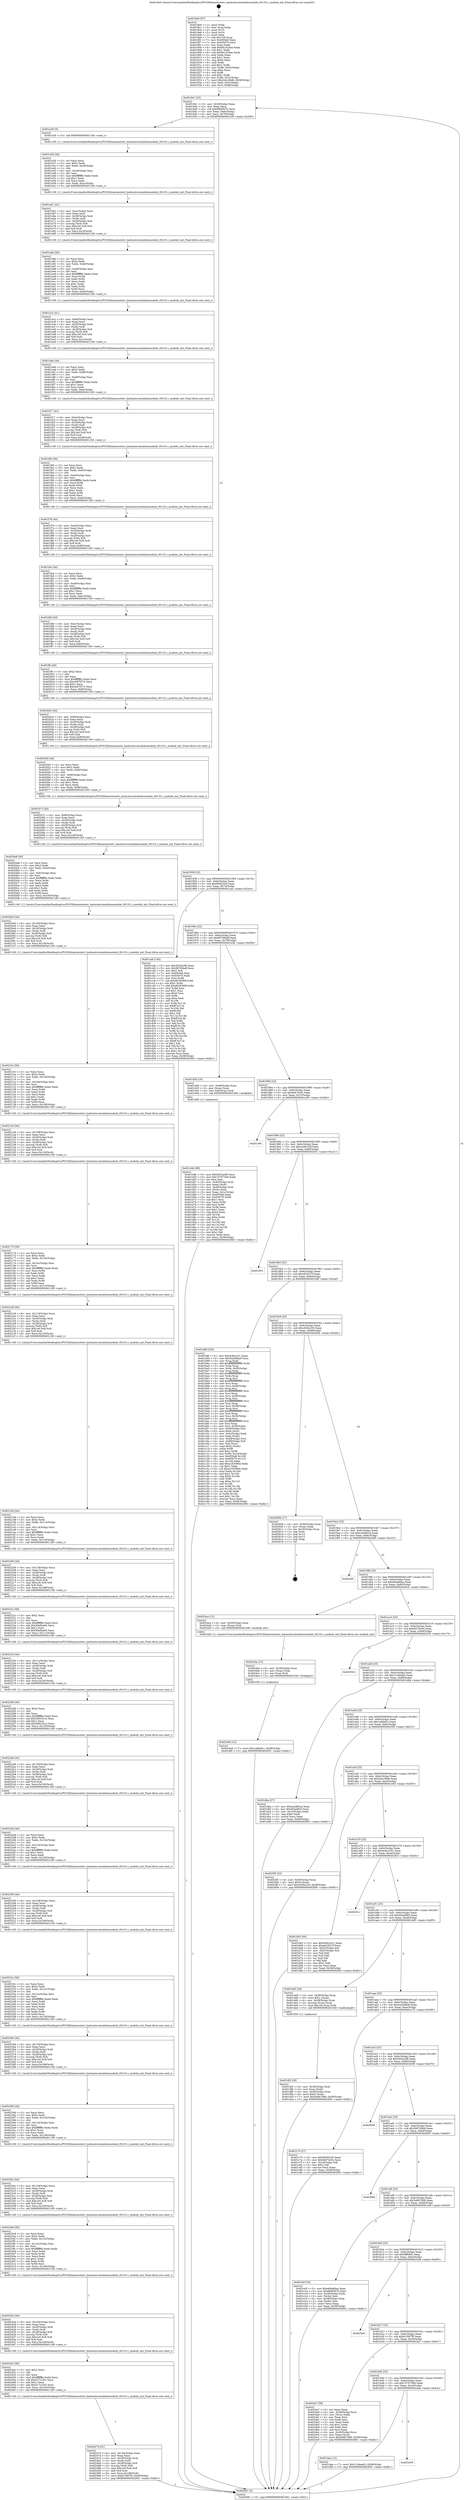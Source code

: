 digraph "0x4018e0" {
  label = "0x4018e0 (/mnt/c/Users/mathe/Desktop/tcc/POCII/binaries/extr_hashcatsrcmodulesmodule_00133.c_module_init_Final-ollvm.out::main(0))"
  labelloc = "t"
  node[shape=record]

  Entry [label="",width=0.3,height=0.3,shape=circle,fillcolor=black,style=filled]
  "0x401941" [label="{
     0x401941 [23]\l
     | [instrs]\l
     &nbsp;&nbsp;0x401941 \<+3\>: mov -0x58(%rbp),%eax\l
     &nbsp;&nbsp;0x401944 \<+2\>: mov %eax,%ecx\l
     &nbsp;&nbsp;0x401946 \<+6\>: sub $0x8f48567b,%ecx\l
     &nbsp;&nbsp;0x40194c \<+3\>: mov %eax,-0x6c(%rbp)\l
     &nbsp;&nbsp;0x40194f \<+3\>: mov %ecx,-0x70(%rbp)\l
     &nbsp;&nbsp;0x401952 \<+6\>: je 0000000000401e30 \<main+0x550\>\l
  }"]
  "0x401e30" [label="{
     0x401e30 [5]\l
     | [instrs]\l
     &nbsp;&nbsp;0x401e30 \<+5\>: call 0000000000401160 \<next_i\>\l
     | [calls]\l
     &nbsp;&nbsp;0x401160 \{1\} (/mnt/c/Users/mathe/Desktop/tcc/POCII/binaries/extr_hashcatsrcmodulesmodule_00133.c_module_init_Final-ollvm.out::next_i)\l
  }"]
  "0x401958" [label="{
     0x401958 [22]\l
     | [instrs]\l
     &nbsp;&nbsp;0x401958 \<+5\>: jmp 000000000040195d \<main+0x7d\>\l
     &nbsp;&nbsp;0x40195d \<+3\>: mov -0x6c(%rbp),%eax\l
     &nbsp;&nbsp;0x401960 \<+5\>: sub $0x965f22c8,%eax\l
     &nbsp;&nbsp;0x401965 \<+3\>: mov %eax,-0x74(%rbp)\l
     &nbsp;&nbsp;0x401968 \<+6\>: je 0000000000401cab \<main+0x3cb\>\l
  }"]
  Exit [label="",width=0.3,height=0.3,shape=circle,fillcolor=black,style=filled,peripheries=2]
  "0x401cab" [label="{
     0x401cab [144]\l
     | [instrs]\l
     &nbsp;&nbsp;0x401cab \<+5\>: mov $0x5b53a2f6,%eax\l
     &nbsp;&nbsp;0x401cb0 \<+5\>: mov $0x96769a4f,%ecx\l
     &nbsp;&nbsp;0x401cb5 \<+2\>: mov $0x1,%dl\l
     &nbsp;&nbsp;0x401cb7 \<+7\>: mov 0x4050a8,%esi\l
     &nbsp;&nbsp;0x401cbe \<+7\>: mov 0x405070,%edi\l
     &nbsp;&nbsp;0x401cc5 \<+3\>: mov %esi,%r8d\l
     &nbsp;&nbsp;0x401cc8 \<+7\>: sub $0xd918399f,%r8d\l
     &nbsp;&nbsp;0x401ccf \<+4\>: sub $0x1,%r8d\l
     &nbsp;&nbsp;0x401cd3 \<+7\>: add $0xd918399f,%r8d\l
     &nbsp;&nbsp;0x401cda \<+4\>: imul %r8d,%esi\l
     &nbsp;&nbsp;0x401cde \<+3\>: and $0x1,%esi\l
     &nbsp;&nbsp;0x401ce1 \<+3\>: cmp $0x0,%esi\l
     &nbsp;&nbsp;0x401ce4 \<+4\>: sete %r9b\l
     &nbsp;&nbsp;0x401ce8 \<+3\>: cmp $0xa,%edi\l
     &nbsp;&nbsp;0x401ceb \<+4\>: setl %r10b\l
     &nbsp;&nbsp;0x401cef \<+3\>: mov %r9b,%r11b\l
     &nbsp;&nbsp;0x401cf2 \<+4\>: xor $0xff,%r11b\l
     &nbsp;&nbsp;0x401cf6 \<+3\>: mov %r10b,%bl\l
     &nbsp;&nbsp;0x401cf9 \<+3\>: xor $0xff,%bl\l
     &nbsp;&nbsp;0x401cfc \<+3\>: xor $0x1,%dl\l
     &nbsp;&nbsp;0x401cff \<+3\>: mov %r11b,%r14b\l
     &nbsp;&nbsp;0x401d02 \<+4\>: and $0xff,%r14b\l
     &nbsp;&nbsp;0x401d06 \<+3\>: and %dl,%r9b\l
     &nbsp;&nbsp;0x401d09 \<+3\>: mov %bl,%r15b\l
     &nbsp;&nbsp;0x401d0c \<+4\>: and $0xff,%r15b\l
     &nbsp;&nbsp;0x401d10 \<+3\>: and %dl,%r10b\l
     &nbsp;&nbsp;0x401d13 \<+3\>: or %r9b,%r14b\l
     &nbsp;&nbsp;0x401d16 \<+3\>: or %r10b,%r15b\l
     &nbsp;&nbsp;0x401d19 \<+3\>: xor %r15b,%r14b\l
     &nbsp;&nbsp;0x401d1c \<+3\>: or %bl,%r11b\l
     &nbsp;&nbsp;0x401d1f \<+4\>: xor $0xff,%r11b\l
     &nbsp;&nbsp;0x401d23 \<+3\>: or $0x1,%dl\l
     &nbsp;&nbsp;0x401d26 \<+3\>: and %dl,%r11b\l
     &nbsp;&nbsp;0x401d29 \<+3\>: or %r11b,%r14b\l
     &nbsp;&nbsp;0x401d2c \<+4\>: test $0x1,%r14b\l
     &nbsp;&nbsp;0x401d30 \<+3\>: cmovne %ecx,%eax\l
     &nbsp;&nbsp;0x401d33 \<+3\>: mov %eax,-0x58(%rbp)\l
     &nbsp;&nbsp;0x401d36 \<+5\>: jmp 0000000000402691 \<main+0xdb1\>\l
  }"]
  "0x40196e" [label="{
     0x40196e [22]\l
     | [instrs]\l
     &nbsp;&nbsp;0x40196e \<+5\>: jmp 0000000000401973 \<main+0x93\>\l
     &nbsp;&nbsp;0x401973 \<+3\>: mov -0x6c(%rbp),%eax\l
     &nbsp;&nbsp;0x401976 \<+5\>: sub $0x96769a4f,%eax\l
     &nbsp;&nbsp;0x40197b \<+3\>: mov %eax,-0x78(%rbp)\l
     &nbsp;&nbsp;0x40197e \<+6\>: je 0000000000401d3b \<main+0x45b\>\l
  }"]
  "0x4024e9" [label="{
     0x4024e9 [12]\l
     | [instrs]\l
     &nbsp;&nbsp;0x4024e9 \<+7\>: movl $0x1a90af1c,-0x58(%rbp)\l
     &nbsp;&nbsp;0x4024f0 \<+5\>: jmp 0000000000402691 \<main+0xdb1\>\l
  }"]
  "0x401d3b" [label="{
     0x401d3b [16]\l
     | [instrs]\l
     &nbsp;&nbsp;0x401d3b \<+4\>: mov -0x48(%rbp),%rax\l
     &nbsp;&nbsp;0x401d3f \<+3\>: mov (%rax),%rax\l
     &nbsp;&nbsp;0x401d42 \<+4\>: mov 0x8(%rax),%rdi\l
     &nbsp;&nbsp;0x401d46 \<+5\>: call 0000000000401060 \<atoi@plt\>\l
     | [calls]\l
     &nbsp;&nbsp;0x401060 \{1\} (unknown)\l
  }"]
  "0x401984" [label="{
     0x401984 [22]\l
     | [instrs]\l
     &nbsp;&nbsp;0x401984 \<+5\>: jmp 0000000000401989 \<main+0xa9\>\l
     &nbsp;&nbsp;0x401989 \<+3\>: mov -0x6c(%rbp),%eax\l
     &nbsp;&nbsp;0x40198c \<+5\>: sub $0x9e974c9c,%eax\l
     &nbsp;&nbsp;0x401991 \<+3\>: mov %eax,-0x7c(%rbp)\l
     &nbsp;&nbsp;0x401994 \<+6\>: je 0000000000401c90 \<main+0x3b0\>\l
  }"]
  "0x4024da" [label="{
     0x4024da [15]\l
     | [instrs]\l
     &nbsp;&nbsp;0x4024da \<+4\>: mov -0x30(%rbp),%rax\l
     &nbsp;&nbsp;0x4024de \<+3\>: mov (%rax),%rax\l
     &nbsp;&nbsp;0x4024e1 \<+3\>: mov %rax,%rdi\l
     &nbsp;&nbsp;0x4024e4 \<+5\>: call 0000000000401030 \<free@plt\>\l
     | [calls]\l
     &nbsp;&nbsp;0x401030 \{1\} (unknown)\l
  }"]
  "0x401c90" [label="{
     0x401c90\l
  }", style=dashed]
  "0x40199a" [label="{
     0x40199a [22]\l
     | [instrs]\l
     &nbsp;&nbsp;0x40199a \<+5\>: jmp 000000000040199f \<main+0xbf\>\l
     &nbsp;&nbsp;0x40199f \<+3\>: mov -0x6c(%rbp),%eax\l
     &nbsp;&nbsp;0x4019a2 \<+5\>: sub $0xa2991c4f,%eax\l
     &nbsp;&nbsp;0x4019a7 \<+3\>: mov %eax,-0x80(%rbp)\l
     &nbsp;&nbsp;0x4019aa \<+6\>: je 0000000000402501 \<main+0xc21\>\l
  }"]
  "0x402474" [label="{
     0x402474 [51]\l
     | [instrs]\l
     &nbsp;&nbsp;0x402474 \<+6\>: mov -0x144(%rbp),%ecx\l
     &nbsp;&nbsp;0x40247a \<+3\>: imul %eax,%ecx\l
     &nbsp;&nbsp;0x40247d \<+4\>: mov -0x30(%rbp),%rdi\l
     &nbsp;&nbsp;0x402481 \<+3\>: mov (%rdi),%rdi\l
     &nbsp;&nbsp;0x402484 \<+4\>: mov -0x28(%rbp),%r8\l
     &nbsp;&nbsp;0x402488 \<+3\>: movslq (%r8),%r8\l
     &nbsp;&nbsp;0x40248b \<+7\>: imul $0x1e0,%r8,%r8\l
     &nbsp;&nbsp;0x402492 \<+3\>: add %r8,%rdi\l
     &nbsp;&nbsp;0x402495 \<+6\>: mov %ecx,0x1d8(%rdi)\l
     &nbsp;&nbsp;0x40249b \<+7\>: movl $0x6159f7f0,-0x58(%rbp)\l
     &nbsp;&nbsp;0x4024a2 \<+5\>: jmp 0000000000402691 \<main+0xdb1\>\l
  }"]
  "0x402501" [label="{
     0x402501\l
  }", style=dashed]
  "0x4019b0" [label="{
     0x4019b0 [25]\l
     | [instrs]\l
     &nbsp;&nbsp;0x4019b0 \<+5\>: jmp 00000000004019b5 \<main+0xd5\>\l
     &nbsp;&nbsp;0x4019b5 \<+3\>: mov -0x6c(%rbp),%eax\l
     &nbsp;&nbsp;0x4019b8 \<+5\>: sub $0xa91f227f,%eax\l
     &nbsp;&nbsp;0x4019bd \<+6\>: mov %eax,-0x84(%rbp)\l
     &nbsp;&nbsp;0x4019c3 \<+6\>: je 0000000000401b8f \<main+0x2af\>\l
  }"]
  "0x40244c" [label="{
     0x40244c [40]\l
     | [instrs]\l
     &nbsp;&nbsp;0x40244c \<+5\>: mov $0x2,%ecx\l
     &nbsp;&nbsp;0x402451 \<+1\>: cltd\l
     &nbsp;&nbsp;0x402452 \<+2\>: idiv %ecx\l
     &nbsp;&nbsp;0x402454 \<+6\>: imul $0xfffffffe,%edx,%ecx\l
     &nbsp;&nbsp;0x40245a \<+6\>: sub $0x417c23f1,%ecx\l
     &nbsp;&nbsp;0x402460 \<+3\>: add $0x1,%ecx\l
     &nbsp;&nbsp;0x402463 \<+6\>: add $0x417c23f1,%ecx\l
     &nbsp;&nbsp;0x402469 \<+6\>: mov %ecx,-0x144(%rbp)\l
     &nbsp;&nbsp;0x40246f \<+5\>: call 0000000000401160 \<next_i\>\l
     | [calls]\l
     &nbsp;&nbsp;0x401160 \{1\} (/mnt/c/Users/mathe/Desktop/tcc/POCII/binaries/extr_hashcatsrcmodulesmodule_00133.c_module_init_Final-ollvm.out::next_i)\l
  }"]
  "0x401b8f" [label="{
     0x401b8f [230]\l
     | [instrs]\l
     &nbsp;&nbsp;0x401b8f \<+5\>: mov $0x4c8a1e31,%eax\l
     &nbsp;&nbsp;0x401b94 \<+5\>: mov $0x5a428da9,%ecx\l
     &nbsp;&nbsp;0x401b99 \<+3\>: mov %rsp,%rdx\l
     &nbsp;&nbsp;0x401b9c \<+4\>: add $0xfffffffffffffff0,%rdx\l
     &nbsp;&nbsp;0x401ba0 \<+3\>: mov %rdx,%rsp\l
     &nbsp;&nbsp;0x401ba3 \<+4\>: mov %rdx,-0x50(%rbp)\l
     &nbsp;&nbsp;0x401ba7 \<+3\>: mov %rsp,%rdx\l
     &nbsp;&nbsp;0x401baa \<+4\>: add $0xfffffffffffffff0,%rdx\l
     &nbsp;&nbsp;0x401bae \<+3\>: mov %rdx,%rsp\l
     &nbsp;&nbsp;0x401bb1 \<+3\>: mov %rsp,%rsi\l
     &nbsp;&nbsp;0x401bb4 \<+4\>: add $0xfffffffffffffff0,%rsi\l
     &nbsp;&nbsp;0x401bb8 \<+3\>: mov %rsi,%rsp\l
     &nbsp;&nbsp;0x401bbb \<+4\>: mov %rsi,-0x48(%rbp)\l
     &nbsp;&nbsp;0x401bbf \<+3\>: mov %rsp,%rsi\l
     &nbsp;&nbsp;0x401bc2 \<+4\>: add $0xfffffffffffffff0,%rsi\l
     &nbsp;&nbsp;0x401bc6 \<+3\>: mov %rsi,%rsp\l
     &nbsp;&nbsp;0x401bc9 \<+4\>: mov %rsi,-0x40(%rbp)\l
     &nbsp;&nbsp;0x401bcd \<+3\>: mov %rsp,%rsi\l
     &nbsp;&nbsp;0x401bd0 \<+4\>: add $0xfffffffffffffff0,%rsi\l
     &nbsp;&nbsp;0x401bd4 \<+3\>: mov %rsi,%rsp\l
     &nbsp;&nbsp;0x401bd7 \<+4\>: mov %rsi,-0x38(%rbp)\l
     &nbsp;&nbsp;0x401bdb \<+3\>: mov %rsp,%rsi\l
     &nbsp;&nbsp;0x401bde \<+4\>: add $0xfffffffffffffff0,%rsi\l
     &nbsp;&nbsp;0x401be2 \<+3\>: mov %rsi,%rsp\l
     &nbsp;&nbsp;0x401be5 \<+4\>: mov %rsi,-0x30(%rbp)\l
     &nbsp;&nbsp;0x401be9 \<+3\>: mov %rsp,%rsi\l
     &nbsp;&nbsp;0x401bec \<+4\>: add $0xfffffffffffffff0,%rsi\l
     &nbsp;&nbsp;0x401bf0 \<+3\>: mov %rsi,%rsp\l
     &nbsp;&nbsp;0x401bf3 \<+4\>: mov %rsi,-0x28(%rbp)\l
     &nbsp;&nbsp;0x401bf7 \<+4\>: mov -0x50(%rbp),%rsi\l
     &nbsp;&nbsp;0x401bfb \<+6\>: movl $0x0,(%rsi)\l
     &nbsp;&nbsp;0x401c01 \<+3\>: mov -0x5c(%rbp),%edi\l
     &nbsp;&nbsp;0x401c04 \<+2\>: mov %edi,(%rdx)\l
     &nbsp;&nbsp;0x401c06 \<+4\>: mov -0x48(%rbp),%rsi\l
     &nbsp;&nbsp;0x401c0a \<+4\>: mov -0x68(%rbp),%r8\l
     &nbsp;&nbsp;0x401c0e \<+3\>: mov %r8,(%rsi)\l
     &nbsp;&nbsp;0x401c11 \<+3\>: cmpl $0x2,(%rdx)\l
     &nbsp;&nbsp;0x401c14 \<+4\>: setne %r9b\l
     &nbsp;&nbsp;0x401c18 \<+4\>: and $0x1,%r9b\l
     &nbsp;&nbsp;0x401c1c \<+4\>: mov %r9b,-0x1d(%rbp)\l
     &nbsp;&nbsp;0x401c20 \<+8\>: mov 0x4050a8,%r10d\l
     &nbsp;&nbsp;0x401c28 \<+8\>: mov 0x405070,%r11d\l
     &nbsp;&nbsp;0x401c30 \<+3\>: mov %r10d,%ebx\l
     &nbsp;&nbsp;0x401c33 \<+6\>: add $0xa163090d,%ebx\l
     &nbsp;&nbsp;0x401c39 \<+3\>: sub $0x1,%ebx\l
     &nbsp;&nbsp;0x401c3c \<+6\>: sub $0xa163090d,%ebx\l
     &nbsp;&nbsp;0x401c42 \<+4\>: imul %ebx,%r10d\l
     &nbsp;&nbsp;0x401c46 \<+4\>: and $0x1,%r10d\l
     &nbsp;&nbsp;0x401c4a \<+4\>: cmp $0x0,%r10d\l
     &nbsp;&nbsp;0x401c4e \<+4\>: sete %r9b\l
     &nbsp;&nbsp;0x401c52 \<+4\>: cmp $0xa,%r11d\l
     &nbsp;&nbsp;0x401c56 \<+4\>: setl %r14b\l
     &nbsp;&nbsp;0x401c5a \<+3\>: mov %r9b,%r15b\l
     &nbsp;&nbsp;0x401c5d \<+3\>: and %r14b,%r15b\l
     &nbsp;&nbsp;0x401c60 \<+3\>: xor %r14b,%r9b\l
     &nbsp;&nbsp;0x401c63 \<+3\>: or %r9b,%r15b\l
     &nbsp;&nbsp;0x401c66 \<+4\>: test $0x1,%r15b\l
     &nbsp;&nbsp;0x401c6a \<+3\>: cmovne %ecx,%eax\l
     &nbsp;&nbsp;0x401c6d \<+3\>: mov %eax,-0x58(%rbp)\l
     &nbsp;&nbsp;0x401c70 \<+5\>: jmp 0000000000402691 \<main+0xdb1\>\l
  }"]
  "0x4019c9" [label="{
     0x4019c9 [25]\l
     | [instrs]\l
     &nbsp;&nbsp;0x4019c9 \<+5\>: jmp 00000000004019ce \<main+0xee\>\l
     &nbsp;&nbsp;0x4019ce \<+3\>: mov -0x6c(%rbp),%eax\l
     &nbsp;&nbsp;0x4019d1 \<+5\>: sub $0xc629a103,%eax\l
     &nbsp;&nbsp;0x4019d6 \<+6\>: mov %eax,-0x88(%rbp)\l
     &nbsp;&nbsp;0x4019dc \<+6\>: je 000000000040260b \<main+0xd2b\>\l
  }"]
  "0x402420" [label="{
     0x402420 [44]\l
     | [instrs]\l
     &nbsp;&nbsp;0x402420 \<+6\>: mov -0x140(%rbp),%ecx\l
     &nbsp;&nbsp;0x402426 \<+3\>: imul %eax,%ecx\l
     &nbsp;&nbsp;0x402429 \<+4\>: mov -0x30(%rbp),%rdi\l
     &nbsp;&nbsp;0x40242d \<+3\>: mov (%rdi),%rdi\l
     &nbsp;&nbsp;0x402430 \<+4\>: mov -0x28(%rbp),%r8\l
     &nbsp;&nbsp;0x402434 \<+3\>: movslq (%r8),%r8\l
     &nbsp;&nbsp;0x402437 \<+7\>: imul $0x1e0,%r8,%r8\l
     &nbsp;&nbsp;0x40243e \<+3\>: add %r8,%rdi\l
     &nbsp;&nbsp;0x402441 \<+6\>: mov %ecx,0x1d4(%rdi)\l
     &nbsp;&nbsp;0x402447 \<+5\>: call 0000000000401160 \<next_i\>\l
     | [calls]\l
     &nbsp;&nbsp;0x401160 \{1\} (/mnt/c/Users/mathe/Desktop/tcc/POCII/binaries/extr_hashcatsrcmodulesmodule_00133.c_module_init_Final-ollvm.out::next_i)\l
  }"]
  "0x40260b" [label="{
     0x40260b [17]\l
     | [instrs]\l
     &nbsp;&nbsp;0x40260b \<+4\>: mov -0x50(%rbp),%rax\l
     &nbsp;&nbsp;0x40260f \<+2\>: mov (%rax),%eax\l
     &nbsp;&nbsp;0x402611 \<+4\>: lea -0x18(%rbp),%rsp\l
     &nbsp;&nbsp;0x402615 \<+1\>: pop %rbx\l
     &nbsp;&nbsp;0x402616 \<+2\>: pop %r14\l
     &nbsp;&nbsp;0x402618 \<+2\>: pop %r15\l
     &nbsp;&nbsp;0x40261a \<+1\>: pop %rbp\l
     &nbsp;&nbsp;0x40261b \<+1\>: ret\l
  }"]
  "0x4019e2" [label="{
     0x4019e2 [25]\l
     | [instrs]\l
     &nbsp;&nbsp;0x4019e2 \<+5\>: jmp 00000000004019e7 \<main+0x107\>\l
     &nbsp;&nbsp;0x4019e7 \<+3\>: mov -0x6c(%rbp),%eax\l
     &nbsp;&nbsp;0x4019ea \<+5\>: sub $0xca2d82ca,%eax\l
     &nbsp;&nbsp;0x4019ef \<+6\>: mov %eax,-0x8c(%rbp)\l
     &nbsp;&nbsp;0x4019f5 \<+6\>: je 00000000004024f5 \<main+0xc15\>\l
  }"]
  "0x4023e8" [label="{
     0x4023e8 [56]\l
     | [instrs]\l
     &nbsp;&nbsp;0x4023e8 \<+2\>: xor %ecx,%ecx\l
     &nbsp;&nbsp;0x4023ea \<+5\>: mov $0x2,%edx\l
     &nbsp;&nbsp;0x4023ef \<+6\>: mov %edx,-0x13c(%rbp)\l
     &nbsp;&nbsp;0x4023f5 \<+1\>: cltd\l
     &nbsp;&nbsp;0x4023f6 \<+6\>: mov -0x13c(%rbp),%esi\l
     &nbsp;&nbsp;0x4023fc \<+2\>: idiv %esi\l
     &nbsp;&nbsp;0x4023fe \<+6\>: imul $0xfffffffe,%edx,%edx\l
     &nbsp;&nbsp;0x402404 \<+3\>: mov %ecx,%r9d\l
     &nbsp;&nbsp;0x402407 \<+3\>: sub %edx,%r9d\l
     &nbsp;&nbsp;0x40240a \<+2\>: mov %ecx,%edx\l
     &nbsp;&nbsp;0x40240c \<+3\>: sub $0x1,%edx\l
     &nbsp;&nbsp;0x40240f \<+3\>: add %edx,%r9d\l
     &nbsp;&nbsp;0x402412 \<+3\>: sub %r9d,%ecx\l
     &nbsp;&nbsp;0x402415 \<+6\>: mov %ecx,-0x140(%rbp)\l
     &nbsp;&nbsp;0x40241b \<+5\>: call 0000000000401160 \<next_i\>\l
     | [calls]\l
     &nbsp;&nbsp;0x401160 \{1\} (/mnt/c/Users/mathe/Desktop/tcc/POCII/binaries/extr_hashcatsrcmodulesmodule_00133.c_module_init_Final-ollvm.out::next_i)\l
  }"]
  "0x4024f5" [label="{
     0x4024f5\l
  }", style=dashed]
  "0x4019fb" [label="{
     0x4019fb [25]\l
     | [instrs]\l
     &nbsp;&nbsp;0x4019fb \<+5\>: jmp 0000000000401a00 \<main+0x120\>\l
     &nbsp;&nbsp;0x401a00 \<+3\>: mov -0x6c(%rbp),%eax\l
     &nbsp;&nbsp;0x401a03 \<+5\>: sub $0xe66a86aa,%eax\l
     &nbsp;&nbsp;0x401a08 \<+6\>: mov %eax,-0x90(%rbp)\l
     &nbsp;&nbsp;0x401a0e \<+6\>: je 00000000004024ce \<main+0xbee\>\l
  }"]
  "0x4023bc" [label="{
     0x4023bc [44]\l
     | [instrs]\l
     &nbsp;&nbsp;0x4023bc \<+6\>: mov -0x138(%rbp),%ecx\l
     &nbsp;&nbsp;0x4023c2 \<+3\>: imul %eax,%ecx\l
     &nbsp;&nbsp;0x4023c5 \<+4\>: mov -0x30(%rbp),%rdi\l
     &nbsp;&nbsp;0x4023c9 \<+3\>: mov (%rdi),%rdi\l
     &nbsp;&nbsp;0x4023cc \<+4\>: mov -0x28(%rbp),%r8\l
     &nbsp;&nbsp;0x4023d0 \<+3\>: movslq (%r8),%r8\l
     &nbsp;&nbsp;0x4023d3 \<+7\>: imul $0x1e0,%r8,%r8\l
     &nbsp;&nbsp;0x4023da \<+3\>: add %r8,%rdi\l
     &nbsp;&nbsp;0x4023dd \<+6\>: mov %ecx,0x1d0(%rdi)\l
     &nbsp;&nbsp;0x4023e3 \<+5\>: call 0000000000401160 \<next_i\>\l
     | [calls]\l
     &nbsp;&nbsp;0x401160 \{1\} (/mnt/c/Users/mathe/Desktop/tcc/POCII/binaries/extr_hashcatsrcmodulesmodule_00133.c_module_init_Final-ollvm.out::next_i)\l
  }"]
  "0x4024ce" [label="{
     0x4024ce [12]\l
     | [instrs]\l
     &nbsp;&nbsp;0x4024ce \<+4\>: mov -0x30(%rbp),%rax\l
     &nbsp;&nbsp;0x4024d2 \<+3\>: mov (%rax),%rdi\l
     &nbsp;&nbsp;0x4024d5 \<+5\>: call 0000000000401440 \<module_init\>\l
     | [calls]\l
     &nbsp;&nbsp;0x401440 \{1\} (/mnt/c/Users/mathe/Desktop/tcc/POCII/binaries/extr_hashcatsrcmodulesmodule_00133.c_module_init_Final-ollvm.out::module_init)\l
  }"]
  "0x401a14" [label="{
     0x401a14 [25]\l
     | [instrs]\l
     &nbsp;&nbsp;0x401a14 \<+5\>: jmp 0000000000401a19 \<main+0x139\>\l
     &nbsp;&nbsp;0x401a19 \<+3\>: mov -0x6c(%rbp),%eax\l
     &nbsp;&nbsp;0x401a1c \<+5\>: sub $0xef270e44,%eax\l
     &nbsp;&nbsp;0x401a21 \<+6\>: mov %eax,-0x94(%rbp)\l
     &nbsp;&nbsp;0x401a27 \<+6\>: je 0000000000402554 \<main+0xc74\>\l
  }"]
  "0x402390" [label="{
     0x402390 [44]\l
     | [instrs]\l
     &nbsp;&nbsp;0x402390 \<+2\>: xor %ecx,%ecx\l
     &nbsp;&nbsp;0x402392 \<+5\>: mov $0x2,%edx\l
     &nbsp;&nbsp;0x402397 \<+6\>: mov %edx,-0x134(%rbp)\l
     &nbsp;&nbsp;0x40239d \<+1\>: cltd\l
     &nbsp;&nbsp;0x40239e \<+6\>: mov -0x134(%rbp),%esi\l
     &nbsp;&nbsp;0x4023a4 \<+2\>: idiv %esi\l
     &nbsp;&nbsp;0x4023a6 \<+6\>: imul $0xfffffffe,%edx,%edx\l
     &nbsp;&nbsp;0x4023ac \<+3\>: sub $0x1,%ecx\l
     &nbsp;&nbsp;0x4023af \<+2\>: sub %ecx,%edx\l
     &nbsp;&nbsp;0x4023b1 \<+6\>: mov %edx,-0x138(%rbp)\l
     &nbsp;&nbsp;0x4023b7 \<+5\>: call 0000000000401160 \<next_i\>\l
     | [calls]\l
     &nbsp;&nbsp;0x401160 \{1\} (/mnt/c/Users/mathe/Desktop/tcc/POCII/binaries/extr_hashcatsrcmodulesmodule_00133.c_module_init_Final-ollvm.out::next_i)\l
  }"]
  "0x402554" [label="{
     0x402554\l
  }", style=dashed]
  "0x401a2d" [label="{
     0x401a2d [25]\l
     | [instrs]\l
     &nbsp;&nbsp;0x401a2d \<+5\>: jmp 0000000000401a32 \<main+0x152\>\l
     &nbsp;&nbsp;0x401a32 \<+3\>: mov -0x6c(%rbp),%eax\l
     &nbsp;&nbsp;0x401a35 \<+5\>: sub $0x1144ee62,%eax\l
     &nbsp;&nbsp;0x401a3a \<+6\>: mov %eax,-0x98(%rbp)\l
     &nbsp;&nbsp;0x401a40 \<+6\>: je 0000000000401dba \<main+0x4da\>\l
  }"]
  "0x402364" [label="{
     0x402364 [44]\l
     | [instrs]\l
     &nbsp;&nbsp;0x402364 \<+6\>: mov -0x130(%rbp),%ecx\l
     &nbsp;&nbsp;0x40236a \<+3\>: imul %eax,%ecx\l
     &nbsp;&nbsp;0x40236d \<+4\>: mov -0x30(%rbp),%rdi\l
     &nbsp;&nbsp;0x402371 \<+3\>: mov (%rdi),%rdi\l
     &nbsp;&nbsp;0x402374 \<+4\>: mov -0x28(%rbp),%r8\l
     &nbsp;&nbsp;0x402378 \<+3\>: movslq (%r8),%r8\l
     &nbsp;&nbsp;0x40237b \<+7\>: imul $0x1e0,%r8,%r8\l
     &nbsp;&nbsp;0x402382 \<+3\>: add %r8,%rdi\l
     &nbsp;&nbsp;0x402385 \<+6\>: mov %ecx,0x198(%rdi)\l
     &nbsp;&nbsp;0x40238b \<+5\>: call 0000000000401160 \<next_i\>\l
     | [calls]\l
     &nbsp;&nbsp;0x401160 \{1\} (/mnt/c/Users/mathe/Desktop/tcc/POCII/binaries/extr_hashcatsrcmodulesmodule_00133.c_module_init_Final-ollvm.out::next_i)\l
  }"]
  "0x401dba" [label="{
     0x401dba [27]\l
     | [instrs]\l
     &nbsp;&nbsp;0x401dba \<+5\>: mov $0xca2d82ca,%eax\l
     &nbsp;&nbsp;0x401dbf \<+5\>: mov $0x4f2ad803,%ecx\l
     &nbsp;&nbsp;0x401dc4 \<+3\>: mov -0x1c(%rbp),%edx\l
     &nbsp;&nbsp;0x401dc7 \<+3\>: cmp $0x0,%edx\l
     &nbsp;&nbsp;0x401dca \<+3\>: cmove %ecx,%eax\l
     &nbsp;&nbsp;0x401dcd \<+3\>: mov %eax,-0x58(%rbp)\l
     &nbsp;&nbsp;0x401dd0 \<+5\>: jmp 0000000000402691 \<main+0xdb1\>\l
  }"]
  "0x401a46" [label="{
     0x401a46 [25]\l
     | [instrs]\l
     &nbsp;&nbsp;0x401a46 \<+5\>: jmp 0000000000401a4b \<main+0x16b\>\l
     &nbsp;&nbsp;0x401a4b \<+3\>: mov -0x6c(%rbp),%eax\l
     &nbsp;&nbsp;0x401a4e \<+5\>: sub $0x1a90af1c,%eax\l
     &nbsp;&nbsp;0x401a53 \<+6\>: mov %eax,-0x9c(%rbp)\l
     &nbsp;&nbsp;0x401a59 \<+6\>: je 00000000004025f5 \<main+0xd15\>\l
  }"]
  "0x40232c" [label="{
     0x40232c [56]\l
     | [instrs]\l
     &nbsp;&nbsp;0x40232c \<+2\>: xor %ecx,%ecx\l
     &nbsp;&nbsp;0x40232e \<+5\>: mov $0x2,%edx\l
     &nbsp;&nbsp;0x402333 \<+6\>: mov %edx,-0x12c(%rbp)\l
     &nbsp;&nbsp;0x402339 \<+1\>: cltd\l
     &nbsp;&nbsp;0x40233a \<+6\>: mov -0x12c(%rbp),%esi\l
     &nbsp;&nbsp;0x402340 \<+2\>: idiv %esi\l
     &nbsp;&nbsp;0x402342 \<+6\>: imul $0xfffffffe,%edx,%edx\l
     &nbsp;&nbsp;0x402348 \<+3\>: mov %ecx,%r9d\l
     &nbsp;&nbsp;0x40234b \<+3\>: sub %edx,%r9d\l
     &nbsp;&nbsp;0x40234e \<+2\>: mov %ecx,%edx\l
     &nbsp;&nbsp;0x402350 \<+3\>: sub $0x1,%edx\l
     &nbsp;&nbsp;0x402353 \<+3\>: add %edx,%r9d\l
     &nbsp;&nbsp;0x402356 \<+3\>: sub %r9d,%ecx\l
     &nbsp;&nbsp;0x402359 \<+6\>: mov %ecx,-0x130(%rbp)\l
     &nbsp;&nbsp;0x40235f \<+5\>: call 0000000000401160 \<next_i\>\l
     | [calls]\l
     &nbsp;&nbsp;0x401160 \{1\} (/mnt/c/Users/mathe/Desktop/tcc/POCII/binaries/extr_hashcatsrcmodulesmodule_00133.c_module_init_Final-ollvm.out::next_i)\l
  }"]
  "0x4025f5" [label="{
     0x4025f5 [22]\l
     | [instrs]\l
     &nbsp;&nbsp;0x4025f5 \<+4\>: mov -0x50(%rbp),%rax\l
     &nbsp;&nbsp;0x4025f9 \<+6\>: movl $0x0,(%rax)\l
     &nbsp;&nbsp;0x4025ff \<+7\>: movl $0xc629a103,-0x58(%rbp)\l
     &nbsp;&nbsp;0x402606 \<+5\>: jmp 0000000000402691 \<main+0xdb1\>\l
  }"]
  "0x401a5f" [label="{
     0x401a5f [25]\l
     | [instrs]\l
     &nbsp;&nbsp;0x401a5f \<+5\>: jmp 0000000000401a64 \<main+0x184\>\l
     &nbsp;&nbsp;0x401a64 \<+3\>: mov -0x6c(%rbp),%eax\l
     &nbsp;&nbsp;0x401a67 \<+5\>: sub $0x2dcc36db,%eax\l
     &nbsp;&nbsp;0x401a6c \<+6\>: mov %eax,-0xa0(%rbp)\l
     &nbsp;&nbsp;0x401a72 \<+6\>: je 0000000000401b63 \<main+0x283\>\l
  }"]
  "0x402300" [label="{
     0x402300 [44]\l
     | [instrs]\l
     &nbsp;&nbsp;0x402300 \<+6\>: mov -0x128(%rbp),%ecx\l
     &nbsp;&nbsp;0x402306 \<+3\>: imul %eax,%ecx\l
     &nbsp;&nbsp;0x402309 \<+4\>: mov -0x30(%rbp),%rdi\l
     &nbsp;&nbsp;0x40230d \<+3\>: mov (%rdi),%rdi\l
     &nbsp;&nbsp;0x402310 \<+4\>: mov -0x28(%rbp),%r8\l
     &nbsp;&nbsp;0x402314 \<+3\>: movslq (%r8),%r8\l
     &nbsp;&nbsp;0x402317 \<+7\>: imul $0x1e0,%r8,%r8\l
     &nbsp;&nbsp;0x40231e \<+3\>: add %r8,%rdi\l
     &nbsp;&nbsp;0x402321 \<+6\>: mov %ecx,0x194(%rdi)\l
     &nbsp;&nbsp;0x402327 \<+5\>: call 0000000000401160 \<next_i\>\l
     | [calls]\l
     &nbsp;&nbsp;0x401160 \{1\} (/mnt/c/Users/mathe/Desktop/tcc/POCII/binaries/extr_hashcatsrcmodulesmodule_00133.c_module_init_Final-ollvm.out::next_i)\l
  }"]
  "0x401b63" [label="{
     0x401b63 [44]\l
     | [instrs]\l
     &nbsp;&nbsp;0x401b63 \<+5\>: mov $0x4c8a1e31,%eax\l
     &nbsp;&nbsp;0x401b68 \<+5\>: mov $0xa91f227f,%ecx\l
     &nbsp;&nbsp;0x401b6d \<+3\>: mov -0x52(%rbp),%dl\l
     &nbsp;&nbsp;0x401b70 \<+4\>: mov -0x51(%rbp),%sil\l
     &nbsp;&nbsp;0x401b74 \<+3\>: mov %dl,%dil\l
     &nbsp;&nbsp;0x401b77 \<+3\>: and %sil,%dil\l
     &nbsp;&nbsp;0x401b7a \<+3\>: xor %sil,%dl\l
     &nbsp;&nbsp;0x401b7d \<+3\>: or %dl,%dil\l
     &nbsp;&nbsp;0x401b80 \<+4\>: test $0x1,%dil\l
     &nbsp;&nbsp;0x401b84 \<+3\>: cmovne %ecx,%eax\l
     &nbsp;&nbsp;0x401b87 \<+3\>: mov %eax,-0x58(%rbp)\l
     &nbsp;&nbsp;0x401b8a \<+5\>: jmp 0000000000402691 \<main+0xdb1\>\l
  }"]
  "0x401a78" [label="{
     0x401a78 [25]\l
     | [instrs]\l
     &nbsp;&nbsp;0x401a78 \<+5\>: jmp 0000000000401a7d \<main+0x19d\>\l
     &nbsp;&nbsp;0x401a7d \<+3\>: mov -0x6c(%rbp),%eax\l
     &nbsp;&nbsp;0x401a80 \<+5\>: sub $0x4c8a1e31,%eax\l
     &nbsp;&nbsp;0x401a85 \<+6\>: mov %eax,-0xa4(%rbp)\l
     &nbsp;&nbsp;0x401a8b \<+6\>: je 000000000040261c \<main+0xd3c\>\l
  }"]
  "0x402691" [label="{
     0x402691 [5]\l
     | [instrs]\l
     &nbsp;&nbsp;0x402691 \<+5\>: jmp 0000000000401941 \<main+0x61\>\l
  }"]
  "0x4018e0" [label="{
     0x4018e0 [97]\l
     | [instrs]\l
     &nbsp;&nbsp;0x4018e0 \<+1\>: push %rbp\l
     &nbsp;&nbsp;0x4018e1 \<+3\>: mov %rsp,%rbp\l
     &nbsp;&nbsp;0x4018e4 \<+2\>: push %r15\l
     &nbsp;&nbsp;0x4018e6 \<+2\>: push %r14\l
     &nbsp;&nbsp;0x4018e8 \<+1\>: push %rbx\l
     &nbsp;&nbsp;0x4018e9 \<+7\>: sub $0x138,%rsp\l
     &nbsp;&nbsp;0x4018f0 \<+7\>: mov 0x4050a8,%eax\l
     &nbsp;&nbsp;0x4018f7 \<+7\>: mov 0x405070,%ecx\l
     &nbsp;&nbsp;0x4018fe \<+2\>: mov %eax,%edx\l
     &nbsp;&nbsp;0x401900 \<+6\>: add $0xb61424ee,%edx\l
     &nbsp;&nbsp;0x401906 \<+3\>: sub $0x1,%edx\l
     &nbsp;&nbsp;0x401909 \<+6\>: sub $0xb61424ee,%edx\l
     &nbsp;&nbsp;0x40190f \<+3\>: imul %edx,%eax\l
     &nbsp;&nbsp;0x401912 \<+3\>: and $0x1,%eax\l
     &nbsp;&nbsp;0x401915 \<+3\>: cmp $0x0,%eax\l
     &nbsp;&nbsp;0x401918 \<+4\>: sete %r8b\l
     &nbsp;&nbsp;0x40191c \<+4\>: and $0x1,%r8b\l
     &nbsp;&nbsp;0x401920 \<+4\>: mov %r8b,-0x52(%rbp)\l
     &nbsp;&nbsp;0x401924 \<+3\>: cmp $0xa,%ecx\l
     &nbsp;&nbsp;0x401927 \<+4\>: setl %r8b\l
     &nbsp;&nbsp;0x40192b \<+4\>: and $0x1,%r8b\l
     &nbsp;&nbsp;0x40192f \<+4\>: mov %r8b,-0x51(%rbp)\l
     &nbsp;&nbsp;0x401933 \<+7\>: movl $0x2dcc36db,-0x58(%rbp)\l
     &nbsp;&nbsp;0x40193a \<+3\>: mov %edi,-0x5c(%rbp)\l
     &nbsp;&nbsp;0x40193d \<+4\>: mov %rsi,-0x68(%rbp)\l
  }"]
  "0x4022d4" [label="{
     0x4022d4 [44]\l
     | [instrs]\l
     &nbsp;&nbsp;0x4022d4 \<+2\>: xor %ecx,%ecx\l
     &nbsp;&nbsp;0x4022d6 \<+5\>: mov $0x2,%edx\l
     &nbsp;&nbsp;0x4022db \<+6\>: mov %edx,-0x124(%rbp)\l
     &nbsp;&nbsp;0x4022e1 \<+1\>: cltd\l
     &nbsp;&nbsp;0x4022e2 \<+6\>: mov -0x124(%rbp),%esi\l
     &nbsp;&nbsp;0x4022e8 \<+2\>: idiv %esi\l
     &nbsp;&nbsp;0x4022ea \<+6\>: imul $0xfffffffe,%edx,%edx\l
     &nbsp;&nbsp;0x4022f0 \<+3\>: sub $0x1,%ecx\l
     &nbsp;&nbsp;0x4022f3 \<+2\>: sub %ecx,%edx\l
     &nbsp;&nbsp;0x4022f5 \<+6\>: mov %edx,-0x128(%rbp)\l
     &nbsp;&nbsp;0x4022fb \<+5\>: call 0000000000401160 \<next_i\>\l
     | [calls]\l
     &nbsp;&nbsp;0x401160 \{1\} (/mnt/c/Users/mathe/Desktop/tcc/POCII/binaries/extr_hashcatsrcmodulesmodule_00133.c_module_init_Final-ollvm.out::next_i)\l
  }"]
  "0x40261c" [label="{
     0x40261c\l
  }", style=dashed]
  "0x401a91" [label="{
     0x401a91 [25]\l
     | [instrs]\l
     &nbsp;&nbsp;0x401a91 \<+5\>: jmp 0000000000401a96 \<main+0x1b6\>\l
     &nbsp;&nbsp;0x401a96 \<+3\>: mov -0x6c(%rbp),%eax\l
     &nbsp;&nbsp;0x401a99 \<+5\>: sub $0x4f2ad803,%eax\l
     &nbsp;&nbsp;0x401a9e \<+6\>: mov %eax,-0xa8(%rbp)\l
     &nbsp;&nbsp;0x401aa4 \<+6\>: je 0000000000401dd5 \<main+0x4f5\>\l
  }"]
  "0x4022a8" [label="{
     0x4022a8 [44]\l
     | [instrs]\l
     &nbsp;&nbsp;0x4022a8 \<+6\>: mov -0x120(%rbp),%ecx\l
     &nbsp;&nbsp;0x4022ae \<+3\>: imul %eax,%ecx\l
     &nbsp;&nbsp;0x4022b1 \<+4\>: mov -0x30(%rbp),%rdi\l
     &nbsp;&nbsp;0x4022b5 \<+3\>: mov (%rdi),%rdi\l
     &nbsp;&nbsp;0x4022b8 \<+4\>: mov -0x28(%rbp),%r8\l
     &nbsp;&nbsp;0x4022bc \<+3\>: movslq (%r8),%r8\l
     &nbsp;&nbsp;0x4022bf \<+7\>: imul $0x1e0,%r8,%r8\l
     &nbsp;&nbsp;0x4022c6 \<+3\>: add %r8,%rdi\l
     &nbsp;&nbsp;0x4022c9 \<+6\>: mov %ecx,0x190(%rdi)\l
     &nbsp;&nbsp;0x4022cf \<+5\>: call 0000000000401160 \<next_i\>\l
     | [calls]\l
     &nbsp;&nbsp;0x401160 \{1\} (/mnt/c/Users/mathe/Desktop/tcc/POCII/binaries/extr_hashcatsrcmodulesmodule_00133.c_module_init_Final-ollvm.out::next_i)\l
  }"]
  "0x401dd5" [label="{
     0x401dd5 [29]\l
     | [instrs]\l
     &nbsp;&nbsp;0x401dd5 \<+4\>: mov -0x38(%rbp),%rax\l
     &nbsp;&nbsp;0x401dd9 \<+6\>: movl $0x1,(%rax)\l
     &nbsp;&nbsp;0x401ddf \<+4\>: mov -0x38(%rbp),%rax\l
     &nbsp;&nbsp;0x401de3 \<+3\>: movslq (%rax),%rax\l
     &nbsp;&nbsp;0x401de6 \<+7\>: imul $0x1e0,%rax,%rdi\l
     &nbsp;&nbsp;0x401ded \<+5\>: call 0000000000401050 \<malloc@plt\>\l
     | [calls]\l
     &nbsp;&nbsp;0x401050 \{1\} (unknown)\l
  }"]
  "0x401aaa" [label="{
     0x401aaa [25]\l
     | [instrs]\l
     &nbsp;&nbsp;0x401aaa \<+5\>: jmp 0000000000401aaf \<main+0x1cf\>\l
     &nbsp;&nbsp;0x401aaf \<+3\>: mov -0x6c(%rbp),%eax\l
     &nbsp;&nbsp;0x401ab2 \<+5\>: sub $0x5a428da9,%eax\l
     &nbsp;&nbsp;0x401ab7 \<+6\>: mov %eax,-0xac(%rbp)\l
     &nbsp;&nbsp;0x401abd \<+6\>: je 0000000000401c75 \<main+0x395\>\l
  }"]
  "0x402280" [label="{
     0x402280 [40]\l
     | [instrs]\l
     &nbsp;&nbsp;0x402280 \<+5\>: mov $0x2,%ecx\l
     &nbsp;&nbsp;0x402285 \<+1\>: cltd\l
     &nbsp;&nbsp;0x402286 \<+2\>: idiv %ecx\l
     &nbsp;&nbsp;0x402288 \<+6\>: imul $0xfffffffe,%edx,%ecx\l
     &nbsp;&nbsp;0x40228e \<+6\>: sub $0x508332c2,%ecx\l
     &nbsp;&nbsp;0x402294 \<+3\>: add $0x1,%ecx\l
     &nbsp;&nbsp;0x402297 \<+6\>: add $0x508332c2,%ecx\l
     &nbsp;&nbsp;0x40229d \<+6\>: mov %ecx,-0x120(%rbp)\l
     &nbsp;&nbsp;0x4022a3 \<+5\>: call 0000000000401160 \<next_i\>\l
     | [calls]\l
     &nbsp;&nbsp;0x401160 \{1\} (/mnt/c/Users/mathe/Desktop/tcc/POCII/binaries/extr_hashcatsrcmodulesmodule_00133.c_module_init_Final-ollvm.out::next_i)\l
  }"]
  "0x401c75" [label="{
     0x401c75 [27]\l
     | [instrs]\l
     &nbsp;&nbsp;0x401c75 \<+5\>: mov $0x965f22c8,%eax\l
     &nbsp;&nbsp;0x401c7a \<+5\>: mov $0x9e974c9c,%ecx\l
     &nbsp;&nbsp;0x401c7f \<+3\>: mov -0x1d(%rbp),%dl\l
     &nbsp;&nbsp;0x401c82 \<+3\>: test $0x1,%dl\l
     &nbsp;&nbsp;0x401c85 \<+3\>: cmovne %ecx,%eax\l
     &nbsp;&nbsp;0x401c88 \<+3\>: mov %eax,-0x58(%rbp)\l
     &nbsp;&nbsp;0x401c8b \<+5\>: jmp 0000000000402691 \<main+0xdb1\>\l
  }"]
  "0x401ac3" [label="{
     0x401ac3 [25]\l
     | [instrs]\l
     &nbsp;&nbsp;0x401ac3 \<+5\>: jmp 0000000000401ac8 \<main+0x1e8\>\l
     &nbsp;&nbsp;0x401ac8 \<+3\>: mov -0x6c(%rbp),%eax\l
     &nbsp;&nbsp;0x401acb \<+5\>: sub $0x5b53a2f6,%eax\l
     &nbsp;&nbsp;0x401ad0 \<+6\>: mov %eax,-0xb0(%rbp)\l
     &nbsp;&nbsp;0x401ad6 \<+6\>: je 0000000000402658 \<main+0xd78\>\l
  }"]
  "0x401d4b" [label="{
     0x401d4b [99]\l
     | [instrs]\l
     &nbsp;&nbsp;0x401d4b \<+5\>: mov $0x5b53a2f6,%ecx\l
     &nbsp;&nbsp;0x401d50 \<+5\>: mov $0x747073b9,%edx\l
     &nbsp;&nbsp;0x401d55 \<+2\>: xor %esi,%esi\l
     &nbsp;&nbsp;0x401d57 \<+4\>: mov -0x40(%rbp),%rdi\l
     &nbsp;&nbsp;0x401d5b \<+2\>: mov %eax,(%rdi)\l
     &nbsp;&nbsp;0x401d5d \<+4\>: mov -0x40(%rbp),%rdi\l
     &nbsp;&nbsp;0x401d61 \<+2\>: mov (%rdi),%eax\l
     &nbsp;&nbsp;0x401d63 \<+3\>: mov %eax,-0x1c(%rbp)\l
     &nbsp;&nbsp;0x401d66 \<+7\>: mov 0x4050a8,%eax\l
     &nbsp;&nbsp;0x401d6d \<+8\>: mov 0x405070,%r8d\l
     &nbsp;&nbsp;0x401d75 \<+3\>: sub $0x1,%esi\l
     &nbsp;&nbsp;0x401d78 \<+3\>: mov %eax,%r9d\l
     &nbsp;&nbsp;0x401d7b \<+3\>: add %esi,%r9d\l
     &nbsp;&nbsp;0x401d7e \<+4\>: imul %r9d,%eax\l
     &nbsp;&nbsp;0x401d82 \<+3\>: and $0x1,%eax\l
     &nbsp;&nbsp;0x401d85 \<+3\>: cmp $0x0,%eax\l
     &nbsp;&nbsp;0x401d88 \<+4\>: sete %r10b\l
     &nbsp;&nbsp;0x401d8c \<+4\>: cmp $0xa,%r8d\l
     &nbsp;&nbsp;0x401d90 \<+4\>: setl %r11b\l
     &nbsp;&nbsp;0x401d94 \<+3\>: mov %r10b,%bl\l
     &nbsp;&nbsp;0x401d97 \<+3\>: and %r11b,%bl\l
     &nbsp;&nbsp;0x401d9a \<+3\>: xor %r11b,%r10b\l
     &nbsp;&nbsp;0x401d9d \<+3\>: or %r10b,%bl\l
     &nbsp;&nbsp;0x401da0 \<+3\>: test $0x1,%bl\l
     &nbsp;&nbsp;0x401da3 \<+3\>: cmovne %edx,%ecx\l
     &nbsp;&nbsp;0x401da6 \<+3\>: mov %ecx,-0x58(%rbp)\l
     &nbsp;&nbsp;0x401da9 \<+5\>: jmp 0000000000402691 \<main+0xdb1\>\l
  }"]
  "0x402254" [label="{
     0x402254 [44]\l
     | [instrs]\l
     &nbsp;&nbsp;0x402254 \<+6\>: mov -0x11c(%rbp),%ecx\l
     &nbsp;&nbsp;0x40225a \<+3\>: imul %eax,%ecx\l
     &nbsp;&nbsp;0x40225d \<+4\>: mov -0x30(%rbp),%rdi\l
     &nbsp;&nbsp;0x402261 \<+3\>: mov (%rdi),%rdi\l
     &nbsp;&nbsp;0x402264 \<+4\>: mov -0x28(%rbp),%r8\l
     &nbsp;&nbsp;0x402268 \<+3\>: movslq (%r8),%r8\l
     &nbsp;&nbsp;0x40226b \<+7\>: imul $0x1e0,%r8,%r8\l
     &nbsp;&nbsp;0x402272 \<+3\>: add %r8,%rdi\l
     &nbsp;&nbsp;0x402275 \<+6\>: mov %ecx,0x18c(%rdi)\l
     &nbsp;&nbsp;0x40227b \<+5\>: call 0000000000401160 \<next_i\>\l
     | [calls]\l
     &nbsp;&nbsp;0x401160 \{1\} (/mnt/c/Users/mathe/Desktop/tcc/POCII/binaries/extr_hashcatsrcmodulesmodule_00133.c_module_init_Final-ollvm.out::next_i)\l
  }"]
  "0x402658" [label="{
     0x402658\l
  }", style=dashed]
  "0x401adc" [label="{
     0x401adc [25]\l
     | [instrs]\l
     &nbsp;&nbsp;0x401adc \<+5\>: jmp 0000000000401ae1 \<main+0x201\>\l
     &nbsp;&nbsp;0x401ae1 \<+3\>: mov -0x6c(%rbp),%eax\l
     &nbsp;&nbsp;0x401ae4 \<+5\>: sub $0x5b97b6dd,%eax\l
     &nbsp;&nbsp;0x401ae9 \<+6\>: mov %eax,-0xb4(%rbp)\l
     &nbsp;&nbsp;0x401aef \<+6\>: je 0000000000402685 \<main+0xda5\>\l
  }"]
  "0x40222c" [label="{
     0x40222c [40]\l
     | [instrs]\l
     &nbsp;&nbsp;0x40222c \<+5\>: mov $0x2,%ecx\l
     &nbsp;&nbsp;0x402231 \<+1\>: cltd\l
     &nbsp;&nbsp;0x402232 \<+2\>: idiv %ecx\l
     &nbsp;&nbsp;0x402234 \<+6\>: imul $0xfffffffe,%edx,%ecx\l
     &nbsp;&nbsp;0x40223a \<+6\>: add $0x36e6ba85,%ecx\l
     &nbsp;&nbsp;0x402240 \<+3\>: add $0x1,%ecx\l
     &nbsp;&nbsp;0x402243 \<+6\>: sub $0x36e6ba85,%ecx\l
     &nbsp;&nbsp;0x402249 \<+6\>: mov %ecx,-0x11c(%rbp)\l
     &nbsp;&nbsp;0x40224f \<+5\>: call 0000000000401160 \<next_i\>\l
     | [calls]\l
     &nbsp;&nbsp;0x401160 \{1\} (/mnt/c/Users/mathe/Desktop/tcc/POCII/binaries/extr_hashcatsrcmodulesmodule_00133.c_module_init_Final-ollvm.out::next_i)\l
  }"]
  "0x402685" [label="{
     0x402685\l
  }", style=dashed]
  "0x401af5" [label="{
     0x401af5 [25]\l
     | [instrs]\l
     &nbsp;&nbsp;0x401af5 \<+5\>: jmp 0000000000401afa \<main+0x21a\>\l
     &nbsp;&nbsp;0x401afa \<+3\>: mov -0x6c(%rbp),%eax\l
     &nbsp;&nbsp;0x401afd \<+5\>: sub $0x5e8b7d68,%eax\l
     &nbsp;&nbsp;0x401b02 \<+6\>: mov %eax,-0xb8(%rbp)\l
     &nbsp;&nbsp;0x401b08 \<+6\>: je 0000000000401e0f \<main+0x52f\>\l
  }"]
  "0x402200" [label="{
     0x402200 [44]\l
     | [instrs]\l
     &nbsp;&nbsp;0x402200 \<+6\>: mov -0x118(%rbp),%ecx\l
     &nbsp;&nbsp;0x402206 \<+3\>: imul %eax,%ecx\l
     &nbsp;&nbsp;0x402209 \<+4\>: mov -0x30(%rbp),%rdi\l
     &nbsp;&nbsp;0x40220d \<+3\>: mov (%rdi),%rdi\l
     &nbsp;&nbsp;0x402210 \<+4\>: mov -0x28(%rbp),%r8\l
     &nbsp;&nbsp;0x402214 \<+3\>: movslq (%r8),%r8\l
     &nbsp;&nbsp;0x402217 \<+7\>: imul $0x1e0,%r8,%r8\l
     &nbsp;&nbsp;0x40221e \<+3\>: add %r8,%rdi\l
     &nbsp;&nbsp;0x402221 \<+6\>: mov %ecx,0x188(%rdi)\l
     &nbsp;&nbsp;0x402227 \<+5\>: call 0000000000401160 \<next_i\>\l
     | [calls]\l
     &nbsp;&nbsp;0x401160 \{1\} (/mnt/c/Users/mathe/Desktop/tcc/POCII/binaries/extr_hashcatsrcmodulesmodule_00133.c_module_init_Final-ollvm.out::next_i)\l
  }"]
  "0x401e0f" [label="{
     0x401e0f [33]\l
     | [instrs]\l
     &nbsp;&nbsp;0x401e0f \<+5\>: mov $0xe66a86aa,%eax\l
     &nbsp;&nbsp;0x401e14 \<+5\>: mov $0x8f48567b,%ecx\l
     &nbsp;&nbsp;0x401e19 \<+4\>: mov -0x28(%rbp),%rdx\l
     &nbsp;&nbsp;0x401e1d \<+2\>: mov (%rdx),%esi\l
     &nbsp;&nbsp;0x401e1f \<+4\>: mov -0x38(%rbp),%rdx\l
     &nbsp;&nbsp;0x401e23 \<+2\>: cmp (%rdx),%esi\l
     &nbsp;&nbsp;0x401e25 \<+3\>: cmovl %ecx,%eax\l
     &nbsp;&nbsp;0x401e28 \<+3\>: mov %eax,-0x58(%rbp)\l
     &nbsp;&nbsp;0x401e2b \<+5\>: jmp 0000000000402691 \<main+0xdb1\>\l
  }"]
  "0x401b0e" [label="{
     0x401b0e [25]\l
     | [instrs]\l
     &nbsp;&nbsp;0x401b0e \<+5\>: jmp 0000000000401b13 \<main+0x233\>\l
     &nbsp;&nbsp;0x401b13 \<+3\>: mov -0x6c(%rbp),%eax\l
     &nbsp;&nbsp;0x401b16 \<+5\>: sub $0x5fff06f1,%eax\l
     &nbsp;&nbsp;0x401b1b \<+6\>: mov %eax,-0xbc(%rbp)\l
     &nbsp;&nbsp;0x401b21 \<+6\>: je 00000000004025e9 \<main+0xd09\>\l
  }"]
  "0x4021d4" [label="{
     0x4021d4 [44]\l
     | [instrs]\l
     &nbsp;&nbsp;0x4021d4 \<+2\>: xor %ecx,%ecx\l
     &nbsp;&nbsp;0x4021d6 \<+5\>: mov $0x2,%edx\l
     &nbsp;&nbsp;0x4021db \<+6\>: mov %edx,-0x114(%rbp)\l
     &nbsp;&nbsp;0x4021e1 \<+1\>: cltd\l
     &nbsp;&nbsp;0x4021e2 \<+6\>: mov -0x114(%rbp),%esi\l
     &nbsp;&nbsp;0x4021e8 \<+2\>: idiv %esi\l
     &nbsp;&nbsp;0x4021ea \<+6\>: imul $0xfffffffe,%edx,%edx\l
     &nbsp;&nbsp;0x4021f0 \<+3\>: sub $0x1,%ecx\l
     &nbsp;&nbsp;0x4021f3 \<+2\>: sub %ecx,%edx\l
     &nbsp;&nbsp;0x4021f5 \<+6\>: mov %edx,-0x118(%rbp)\l
     &nbsp;&nbsp;0x4021fb \<+5\>: call 0000000000401160 \<next_i\>\l
     | [calls]\l
     &nbsp;&nbsp;0x401160 \{1\} (/mnt/c/Users/mathe/Desktop/tcc/POCII/binaries/extr_hashcatsrcmodulesmodule_00133.c_module_init_Final-ollvm.out::next_i)\l
  }"]
  "0x4025e9" [label="{
     0x4025e9\l
  }", style=dashed]
  "0x401b27" [label="{
     0x401b27 [25]\l
     | [instrs]\l
     &nbsp;&nbsp;0x401b27 \<+5\>: jmp 0000000000401b2c \<main+0x24c\>\l
     &nbsp;&nbsp;0x401b2c \<+3\>: mov -0x6c(%rbp),%eax\l
     &nbsp;&nbsp;0x401b2f \<+5\>: sub $0x6159f7f0,%eax\l
     &nbsp;&nbsp;0x401b34 \<+6\>: mov %eax,-0xc0(%rbp)\l
     &nbsp;&nbsp;0x401b3a \<+6\>: je 00000000004024a7 \<main+0xbc7\>\l
  }"]
  "0x4021a8" [label="{
     0x4021a8 [44]\l
     | [instrs]\l
     &nbsp;&nbsp;0x4021a8 \<+6\>: mov -0x110(%rbp),%ecx\l
     &nbsp;&nbsp;0x4021ae \<+3\>: imul %eax,%ecx\l
     &nbsp;&nbsp;0x4021b1 \<+4\>: mov -0x30(%rbp),%rdi\l
     &nbsp;&nbsp;0x4021b5 \<+3\>: mov (%rdi),%rdi\l
     &nbsp;&nbsp;0x4021b8 \<+4\>: mov -0x28(%rbp),%r8\l
     &nbsp;&nbsp;0x4021bc \<+3\>: movslq (%r8),%r8\l
     &nbsp;&nbsp;0x4021bf \<+7\>: imul $0x1e0,%r8,%r8\l
     &nbsp;&nbsp;0x4021c6 \<+3\>: add %r8,%rdi\l
     &nbsp;&nbsp;0x4021c9 \<+6\>: mov %ecx,0x130(%rdi)\l
     &nbsp;&nbsp;0x4021cf \<+5\>: call 0000000000401160 \<next_i\>\l
     | [calls]\l
     &nbsp;&nbsp;0x401160 \{1\} (/mnt/c/Users/mathe/Desktop/tcc/POCII/binaries/extr_hashcatsrcmodulesmodule_00133.c_module_init_Final-ollvm.out::next_i)\l
  }"]
  "0x4024a7" [label="{
     0x4024a7 [39]\l
     | [instrs]\l
     &nbsp;&nbsp;0x4024a7 \<+2\>: xor %eax,%eax\l
     &nbsp;&nbsp;0x4024a9 \<+4\>: mov -0x28(%rbp),%rcx\l
     &nbsp;&nbsp;0x4024ad \<+2\>: mov (%rcx),%edx\l
     &nbsp;&nbsp;0x4024af \<+2\>: mov %eax,%esi\l
     &nbsp;&nbsp;0x4024b1 \<+2\>: sub %edx,%esi\l
     &nbsp;&nbsp;0x4024b3 \<+2\>: mov %eax,%edx\l
     &nbsp;&nbsp;0x4024b5 \<+3\>: sub $0x1,%edx\l
     &nbsp;&nbsp;0x4024b8 \<+2\>: add %edx,%esi\l
     &nbsp;&nbsp;0x4024ba \<+2\>: sub %esi,%eax\l
     &nbsp;&nbsp;0x4024bc \<+4\>: mov -0x28(%rbp),%rcx\l
     &nbsp;&nbsp;0x4024c0 \<+2\>: mov %eax,(%rcx)\l
     &nbsp;&nbsp;0x4024c2 \<+7\>: movl $0x5e8b7d68,-0x58(%rbp)\l
     &nbsp;&nbsp;0x4024c9 \<+5\>: jmp 0000000000402691 \<main+0xdb1\>\l
  }"]
  "0x401b40" [label="{
     0x401b40 [25]\l
     | [instrs]\l
     &nbsp;&nbsp;0x401b40 \<+5\>: jmp 0000000000401b45 \<main+0x265\>\l
     &nbsp;&nbsp;0x401b45 \<+3\>: mov -0x6c(%rbp),%eax\l
     &nbsp;&nbsp;0x401b48 \<+5\>: sub $0x747073b9,%eax\l
     &nbsp;&nbsp;0x401b4d \<+6\>: mov %eax,-0xc4(%rbp)\l
     &nbsp;&nbsp;0x401b53 \<+6\>: je 0000000000401dae \<main+0x4ce\>\l
  }"]
  "0x402170" [label="{
     0x402170 [56]\l
     | [instrs]\l
     &nbsp;&nbsp;0x402170 \<+2\>: xor %ecx,%ecx\l
     &nbsp;&nbsp;0x402172 \<+5\>: mov $0x2,%edx\l
     &nbsp;&nbsp;0x402177 \<+6\>: mov %edx,-0x10c(%rbp)\l
     &nbsp;&nbsp;0x40217d \<+1\>: cltd\l
     &nbsp;&nbsp;0x40217e \<+6\>: mov -0x10c(%rbp),%esi\l
     &nbsp;&nbsp;0x402184 \<+2\>: idiv %esi\l
     &nbsp;&nbsp;0x402186 \<+6\>: imul $0xfffffffe,%edx,%edx\l
     &nbsp;&nbsp;0x40218c \<+3\>: mov %ecx,%r9d\l
     &nbsp;&nbsp;0x40218f \<+3\>: sub %edx,%r9d\l
     &nbsp;&nbsp;0x402192 \<+2\>: mov %ecx,%edx\l
     &nbsp;&nbsp;0x402194 \<+3\>: sub $0x1,%edx\l
     &nbsp;&nbsp;0x402197 \<+3\>: add %edx,%r9d\l
     &nbsp;&nbsp;0x40219a \<+3\>: sub %r9d,%ecx\l
     &nbsp;&nbsp;0x40219d \<+6\>: mov %ecx,-0x110(%rbp)\l
     &nbsp;&nbsp;0x4021a3 \<+5\>: call 0000000000401160 \<next_i\>\l
     | [calls]\l
     &nbsp;&nbsp;0x401160 \{1\} (/mnt/c/Users/mathe/Desktop/tcc/POCII/binaries/extr_hashcatsrcmodulesmodule_00133.c_module_init_Final-ollvm.out::next_i)\l
  }"]
  "0x401dae" [label="{
     0x401dae [12]\l
     | [instrs]\l
     &nbsp;&nbsp;0x401dae \<+7\>: movl $0x1144ee62,-0x58(%rbp)\l
     &nbsp;&nbsp;0x401db5 \<+5\>: jmp 0000000000402691 \<main+0xdb1\>\l
  }"]
  "0x401b59" [label="{
     0x401b59\l
  }", style=dashed]
  "0x401df2" [label="{
     0x401df2 [29]\l
     | [instrs]\l
     &nbsp;&nbsp;0x401df2 \<+4\>: mov -0x30(%rbp),%rdi\l
     &nbsp;&nbsp;0x401df6 \<+3\>: mov %rax,(%rdi)\l
     &nbsp;&nbsp;0x401df9 \<+4\>: mov -0x28(%rbp),%rax\l
     &nbsp;&nbsp;0x401dfd \<+6\>: movl $0x0,(%rax)\l
     &nbsp;&nbsp;0x401e03 \<+7\>: movl $0x5e8b7d68,-0x58(%rbp)\l
     &nbsp;&nbsp;0x401e0a \<+5\>: jmp 0000000000402691 \<main+0xdb1\>\l
  }"]
  "0x401e35" [label="{
     0x401e35 [44]\l
     | [instrs]\l
     &nbsp;&nbsp;0x401e35 \<+2\>: xor %ecx,%ecx\l
     &nbsp;&nbsp;0x401e37 \<+5\>: mov $0x2,%edx\l
     &nbsp;&nbsp;0x401e3c \<+6\>: mov %edx,-0xc8(%rbp)\l
     &nbsp;&nbsp;0x401e42 \<+1\>: cltd\l
     &nbsp;&nbsp;0x401e43 \<+6\>: mov -0xc8(%rbp),%esi\l
     &nbsp;&nbsp;0x401e49 \<+2\>: idiv %esi\l
     &nbsp;&nbsp;0x401e4b \<+6\>: imul $0xfffffffe,%edx,%edx\l
     &nbsp;&nbsp;0x401e51 \<+3\>: sub $0x1,%ecx\l
     &nbsp;&nbsp;0x401e54 \<+2\>: sub %ecx,%edx\l
     &nbsp;&nbsp;0x401e56 \<+6\>: mov %edx,-0xcc(%rbp)\l
     &nbsp;&nbsp;0x401e5c \<+5\>: call 0000000000401160 \<next_i\>\l
     | [calls]\l
     &nbsp;&nbsp;0x401160 \{1\} (/mnt/c/Users/mathe/Desktop/tcc/POCII/binaries/extr_hashcatsrcmodulesmodule_00133.c_module_init_Final-ollvm.out::next_i)\l
  }"]
  "0x401e61" [label="{
     0x401e61 [41]\l
     | [instrs]\l
     &nbsp;&nbsp;0x401e61 \<+6\>: mov -0xcc(%rbp),%ecx\l
     &nbsp;&nbsp;0x401e67 \<+3\>: imul %eax,%ecx\l
     &nbsp;&nbsp;0x401e6a \<+4\>: mov -0x30(%rbp),%rdi\l
     &nbsp;&nbsp;0x401e6e \<+3\>: mov (%rdi),%rdi\l
     &nbsp;&nbsp;0x401e71 \<+4\>: mov -0x28(%rbp),%r8\l
     &nbsp;&nbsp;0x401e75 \<+3\>: movslq (%r8),%r8\l
     &nbsp;&nbsp;0x401e78 \<+7\>: imul $0x1e0,%r8,%r8\l
     &nbsp;&nbsp;0x401e7f \<+3\>: add %r8,%rdi\l
     &nbsp;&nbsp;0x401e82 \<+3\>: mov %ecx,0x18(%rdi)\l
     &nbsp;&nbsp;0x401e85 \<+5\>: call 0000000000401160 \<next_i\>\l
     | [calls]\l
     &nbsp;&nbsp;0x401160 \{1\} (/mnt/c/Users/mathe/Desktop/tcc/POCII/binaries/extr_hashcatsrcmodulesmodule_00133.c_module_init_Final-ollvm.out::next_i)\l
  }"]
  "0x401e8a" [label="{
     0x401e8a [56]\l
     | [instrs]\l
     &nbsp;&nbsp;0x401e8a \<+2\>: xor %ecx,%ecx\l
     &nbsp;&nbsp;0x401e8c \<+5\>: mov $0x2,%edx\l
     &nbsp;&nbsp;0x401e91 \<+6\>: mov %edx,-0xd0(%rbp)\l
     &nbsp;&nbsp;0x401e97 \<+1\>: cltd\l
     &nbsp;&nbsp;0x401e98 \<+6\>: mov -0xd0(%rbp),%esi\l
     &nbsp;&nbsp;0x401e9e \<+2\>: idiv %esi\l
     &nbsp;&nbsp;0x401ea0 \<+6\>: imul $0xfffffffe,%edx,%edx\l
     &nbsp;&nbsp;0x401ea6 \<+3\>: mov %ecx,%r9d\l
     &nbsp;&nbsp;0x401ea9 \<+3\>: sub %edx,%r9d\l
     &nbsp;&nbsp;0x401eac \<+2\>: mov %ecx,%edx\l
     &nbsp;&nbsp;0x401eae \<+3\>: sub $0x1,%edx\l
     &nbsp;&nbsp;0x401eb1 \<+3\>: add %edx,%r9d\l
     &nbsp;&nbsp;0x401eb4 \<+3\>: sub %r9d,%ecx\l
     &nbsp;&nbsp;0x401eb7 \<+6\>: mov %ecx,-0xd4(%rbp)\l
     &nbsp;&nbsp;0x401ebd \<+5\>: call 0000000000401160 \<next_i\>\l
     | [calls]\l
     &nbsp;&nbsp;0x401160 \{1\} (/mnt/c/Users/mathe/Desktop/tcc/POCII/binaries/extr_hashcatsrcmodulesmodule_00133.c_module_init_Final-ollvm.out::next_i)\l
  }"]
  "0x401ec2" [label="{
     0x401ec2 [41]\l
     | [instrs]\l
     &nbsp;&nbsp;0x401ec2 \<+6\>: mov -0xd4(%rbp),%ecx\l
     &nbsp;&nbsp;0x401ec8 \<+3\>: imul %eax,%ecx\l
     &nbsp;&nbsp;0x401ecb \<+4\>: mov -0x30(%rbp),%rdi\l
     &nbsp;&nbsp;0x401ecf \<+3\>: mov (%rdi),%rdi\l
     &nbsp;&nbsp;0x401ed2 \<+4\>: mov -0x28(%rbp),%r8\l
     &nbsp;&nbsp;0x401ed6 \<+3\>: movslq (%r8),%r8\l
     &nbsp;&nbsp;0x401ed9 \<+7\>: imul $0x1e0,%r8,%r8\l
     &nbsp;&nbsp;0x401ee0 \<+3\>: add %r8,%rdi\l
     &nbsp;&nbsp;0x401ee3 \<+3\>: mov %ecx,0x1c(%rdi)\l
     &nbsp;&nbsp;0x401ee6 \<+5\>: call 0000000000401160 \<next_i\>\l
     | [calls]\l
     &nbsp;&nbsp;0x401160 \{1\} (/mnt/c/Users/mathe/Desktop/tcc/POCII/binaries/extr_hashcatsrcmodulesmodule_00133.c_module_init_Final-ollvm.out::next_i)\l
  }"]
  "0x401eeb" [label="{
     0x401eeb [44]\l
     | [instrs]\l
     &nbsp;&nbsp;0x401eeb \<+2\>: xor %ecx,%ecx\l
     &nbsp;&nbsp;0x401eed \<+5\>: mov $0x2,%edx\l
     &nbsp;&nbsp;0x401ef2 \<+6\>: mov %edx,-0xd8(%rbp)\l
     &nbsp;&nbsp;0x401ef8 \<+1\>: cltd\l
     &nbsp;&nbsp;0x401ef9 \<+6\>: mov -0xd8(%rbp),%esi\l
     &nbsp;&nbsp;0x401eff \<+2\>: idiv %esi\l
     &nbsp;&nbsp;0x401f01 \<+6\>: imul $0xfffffffe,%edx,%edx\l
     &nbsp;&nbsp;0x401f07 \<+3\>: sub $0x1,%ecx\l
     &nbsp;&nbsp;0x401f0a \<+2\>: sub %ecx,%edx\l
     &nbsp;&nbsp;0x401f0c \<+6\>: mov %edx,-0xdc(%rbp)\l
     &nbsp;&nbsp;0x401f12 \<+5\>: call 0000000000401160 \<next_i\>\l
     | [calls]\l
     &nbsp;&nbsp;0x401160 \{1\} (/mnt/c/Users/mathe/Desktop/tcc/POCII/binaries/extr_hashcatsrcmodulesmodule_00133.c_module_init_Final-ollvm.out::next_i)\l
  }"]
  "0x401f17" [label="{
     0x401f17 [41]\l
     | [instrs]\l
     &nbsp;&nbsp;0x401f17 \<+6\>: mov -0xdc(%rbp),%ecx\l
     &nbsp;&nbsp;0x401f1d \<+3\>: imul %eax,%ecx\l
     &nbsp;&nbsp;0x401f20 \<+4\>: mov -0x30(%rbp),%rdi\l
     &nbsp;&nbsp;0x401f24 \<+3\>: mov (%rdi),%rdi\l
     &nbsp;&nbsp;0x401f27 \<+4\>: mov -0x28(%rbp),%r8\l
     &nbsp;&nbsp;0x401f2b \<+3\>: movslq (%r8),%r8\l
     &nbsp;&nbsp;0x401f2e \<+7\>: imul $0x1e0,%r8,%r8\l
     &nbsp;&nbsp;0x401f35 \<+3\>: add %r8,%rdi\l
     &nbsp;&nbsp;0x401f38 \<+3\>: mov %ecx,0x28(%rdi)\l
     &nbsp;&nbsp;0x401f3b \<+5\>: call 0000000000401160 \<next_i\>\l
     | [calls]\l
     &nbsp;&nbsp;0x401160 \{1\} (/mnt/c/Users/mathe/Desktop/tcc/POCII/binaries/extr_hashcatsrcmodulesmodule_00133.c_module_init_Final-ollvm.out::next_i)\l
  }"]
  "0x401f40" [label="{
     0x401f40 [56]\l
     | [instrs]\l
     &nbsp;&nbsp;0x401f40 \<+2\>: xor %ecx,%ecx\l
     &nbsp;&nbsp;0x401f42 \<+5\>: mov $0x2,%edx\l
     &nbsp;&nbsp;0x401f47 \<+6\>: mov %edx,-0xe0(%rbp)\l
     &nbsp;&nbsp;0x401f4d \<+1\>: cltd\l
     &nbsp;&nbsp;0x401f4e \<+6\>: mov -0xe0(%rbp),%esi\l
     &nbsp;&nbsp;0x401f54 \<+2\>: idiv %esi\l
     &nbsp;&nbsp;0x401f56 \<+6\>: imul $0xfffffffe,%edx,%edx\l
     &nbsp;&nbsp;0x401f5c \<+3\>: mov %ecx,%r9d\l
     &nbsp;&nbsp;0x401f5f \<+3\>: sub %edx,%r9d\l
     &nbsp;&nbsp;0x401f62 \<+2\>: mov %ecx,%edx\l
     &nbsp;&nbsp;0x401f64 \<+3\>: sub $0x1,%edx\l
     &nbsp;&nbsp;0x401f67 \<+3\>: add %edx,%r9d\l
     &nbsp;&nbsp;0x401f6a \<+3\>: sub %r9d,%ecx\l
     &nbsp;&nbsp;0x401f6d \<+6\>: mov %ecx,-0xe4(%rbp)\l
     &nbsp;&nbsp;0x401f73 \<+5\>: call 0000000000401160 \<next_i\>\l
     | [calls]\l
     &nbsp;&nbsp;0x401160 \{1\} (/mnt/c/Users/mathe/Desktop/tcc/POCII/binaries/extr_hashcatsrcmodulesmodule_00133.c_module_init_Final-ollvm.out::next_i)\l
  }"]
  "0x401f78" [label="{
     0x401f78 [44]\l
     | [instrs]\l
     &nbsp;&nbsp;0x401f78 \<+6\>: mov -0xe4(%rbp),%ecx\l
     &nbsp;&nbsp;0x401f7e \<+3\>: imul %eax,%ecx\l
     &nbsp;&nbsp;0x401f81 \<+4\>: mov -0x30(%rbp),%rdi\l
     &nbsp;&nbsp;0x401f85 \<+3\>: mov (%rdi),%rdi\l
     &nbsp;&nbsp;0x401f88 \<+4\>: mov -0x28(%rbp),%r8\l
     &nbsp;&nbsp;0x401f8c \<+3\>: movslq (%r8),%r8\l
     &nbsp;&nbsp;0x401f8f \<+7\>: imul $0x1e0,%r8,%r8\l
     &nbsp;&nbsp;0x401f96 \<+3\>: add %r8,%rdi\l
     &nbsp;&nbsp;0x401f99 \<+6\>: mov %ecx,0x80(%rdi)\l
     &nbsp;&nbsp;0x401f9f \<+5\>: call 0000000000401160 \<next_i\>\l
     | [calls]\l
     &nbsp;&nbsp;0x401160 \{1\} (/mnt/c/Users/mathe/Desktop/tcc/POCII/binaries/extr_hashcatsrcmodulesmodule_00133.c_module_init_Final-ollvm.out::next_i)\l
  }"]
  "0x401fa4" [label="{
     0x401fa4 [44]\l
     | [instrs]\l
     &nbsp;&nbsp;0x401fa4 \<+2\>: xor %ecx,%ecx\l
     &nbsp;&nbsp;0x401fa6 \<+5\>: mov $0x2,%edx\l
     &nbsp;&nbsp;0x401fab \<+6\>: mov %edx,-0xe8(%rbp)\l
     &nbsp;&nbsp;0x401fb1 \<+1\>: cltd\l
     &nbsp;&nbsp;0x401fb2 \<+6\>: mov -0xe8(%rbp),%esi\l
     &nbsp;&nbsp;0x401fb8 \<+2\>: idiv %esi\l
     &nbsp;&nbsp;0x401fba \<+6\>: imul $0xfffffffe,%edx,%edx\l
     &nbsp;&nbsp;0x401fc0 \<+3\>: sub $0x1,%ecx\l
     &nbsp;&nbsp;0x401fc3 \<+2\>: sub %ecx,%edx\l
     &nbsp;&nbsp;0x401fc5 \<+6\>: mov %edx,-0xec(%rbp)\l
     &nbsp;&nbsp;0x401fcb \<+5\>: call 0000000000401160 \<next_i\>\l
     | [calls]\l
     &nbsp;&nbsp;0x401160 \{1\} (/mnt/c/Users/mathe/Desktop/tcc/POCII/binaries/extr_hashcatsrcmodulesmodule_00133.c_module_init_Final-ollvm.out::next_i)\l
  }"]
  "0x401fd0" [label="{
     0x401fd0 [44]\l
     | [instrs]\l
     &nbsp;&nbsp;0x401fd0 \<+6\>: mov -0xec(%rbp),%ecx\l
     &nbsp;&nbsp;0x401fd6 \<+3\>: imul %eax,%ecx\l
     &nbsp;&nbsp;0x401fd9 \<+4\>: mov -0x30(%rbp),%rdi\l
     &nbsp;&nbsp;0x401fdd \<+3\>: mov (%rdi),%rdi\l
     &nbsp;&nbsp;0x401fe0 \<+4\>: mov -0x28(%rbp),%r8\l
     &nbsp;&nbsp;0x401fe4 \<+3\>: movslq (%r8),%r8\l
     &nbsp;&nbsp;0x401fe7 \<+7\>: imul $0x1e0,%r8,%r8\l
     &nbsp;&nbsp;0x401fee \<+3\>: add %r8,%rdi\l
     &nbsp;&nbsp;0x401ff1 \<+6\>: mov %ecx,0x84(%rdi)\l
     &nbsp;&nbsp;0x401ff7 \<+5\>: call 0000000000401160 \<next_i\>\l
     | [calls]\l
     &nbsp;&nbsp;0x401160 \{1\} (/mnt/c/Users/mathe/Desktop/tcc/POCII/binaries/extr_hashcatsrcmodulesmodule_00133.c_module_init_Final-ollvm.out::next_i)\l
  }"]
  "0x401ffc" [label="{
     0x401ffc [40]\l
     | [instrs]\l
     &nbsp;&nbsp;0x401ffc \<+5\>: mov $0x2,%ecx\l
     &nbsp;&nbsp;0x402001 \<+1\>: cltd\l
     &nbsp;&nbsp;0x402002 \<+2\>: idiv %ecx\l
     &nbsp;&nbsp;0x402004 \<+6\>: imul $0xfffffffe,%edx,%ecx\l
     &nbsp;&nbsp;0x40200a \<+6\>: sub $0xcb97f373,%ecx\l
     &nbsp;&nbsp;0x402010 \<+3\>: add $0x1,%ecx\l
     &nbsp;&nbsp;0x402013 \<+6\>: add $0xcb97f373,%ecx\l
     &nbsp;&nbsp;0x402019 \<+6\>: mov %ecx,-0xf0(%rbp)\l
     &nbsp;&nbsp;0x40201f \<+5\>: call 0000000000401160 \<next_i\>\l
     | [calls]\l
     &nbsp;&nbsp;0x401160 \{1\} (/mnt/c/Users/mathe/Desktop/tcc/POCII/binaries/extr_hashcatsrcmodulesmodule_00133.c_module_init_Final-ollvm.out::next_i)\l
  }"]
  "0x402024" [label="{
     0x402024 [44]\l
     | [instrs]\l
     &nbsp;&nbsp;0x402024 \<+6\>: mov -0xf0(%rbp),%ecx\l
     &nbsp;&nbsp;0x40202a \<+3\>: imul %eax,%ecx\l
     &nbsp;&nbsp;0x40202d \<+4\>: mov -0x30(%rbp),%rdi\l
     &nbsp;&nbsp;0x402031 \<+3\>: mov (%rdi),%rdi\l
     &nbsp;&nbsp;0x402034 \<+4\>: mov -0x28(%rbp),%r8\l
     &nbsp;&nbsp;0x402038 \<+3\>: movslq (%r8),%r8\l
     &nbsp;&nbsp;0x40203b \<+7\>: imul $0x1e0,%r8,%r8\l
     &nbsp;&nbsp;0x402042 \<+3\>: add %r8,%rdi\l
     &nbsp;&nbsp;0x402045 \<+6\>: mov %ecx,0x90(%rdi)\l
     &nbsp;&nbsp;0x40204b \<+5\>: call 0000000000401160 \<next_i\>\l
     | [calls]\l
     &nbsp;&nbsp;0x401160 \{1\} (/mnt/c/Users/mathe/Desktop/tcc/POCII/binaries/extr_hashcatsrcmodulesmodule_00133.c_module_init_Final-ollvm.out::next_i)\l
  }"]
  "0x402050" [label="{
     0x402050 [44]\l
     | [instrs]\l
     &nbsp;&nbsp;0x402050 \<+2\>: xor %ecx,%ecx\l
     &nbsp;&nbsp;0x402052 \<+5\>: mov $0x2,%edx\l
     &nbsp;&nbsp;0x402057 \<+6\>: mov %edx,-0xf4(%rbp)\l
     &nbsp;&nbsp;0x40205d \<+1\>: cltd\l
     &nbsp;&nbsp;0x40205e \<+6\>: mov -0xf4(%rbp),%esi\l
     &nbsp;&nbsp;0x402064 \<+2\>: idiv %esi\l
     &nbsp;&nbsp;0x402066 \<+6\>: imul $0xfffffffe,%edx,%edx\l
     &nbsp;&nbsp;0x40206c \<+3\>: sub $0x1,%ecx\l
     &nbsp;&nbsp;0x40206f \<+2\>: sub %ecx,%edx\l
     &nbsp;&nbsp;0x402071 \<+6\>: mov %edx,-0xf8(%rbp)\l
     &nbsp;&nbsp;0x402077 \<+5\>: call 0000000000401160 \<next_i\>\l
     | [calls]\l
     &nbsp;&nbsp;0x401160 \{1\} (/mnt/c/Users/mathe/Desktop/tcc/POCII/binaries/extr_hashcatsrcmodulesmodule_00133.c_module_init_Final-ollvm.out::next_i)\l
  }"]
  "0x40207c" [label="{
     0x40207c [44]\l
     | [instrs]\l
     &nbsp;&nbsp;0x40207c \<+6\>: mov -0xf8(%rbp),%ecx\l
     &nbsp;&nbsp;0x402082 \<+3\>: imul %eax,%ecx\l
     &nbsp;&nbsp;0x402085 \<+4\>: mov -0x30(%rbp),%rdi\l
     &nbsp;&nbsp;0x402089 \<+3\>: mov (%rdi),%rdi\l
     &nbsp;&nbsp;0x40208c \<+4\>: mov -0x28(%rbp),%r8\l
     &nbsp;&nbsp;0x402090 \<+3\>: movslq (%r8),%r8\l
     &nbsp;&nbsp;0x402093 \<+7\>: imul $0x1e0,%r8,%r8\l
     &nbsp;&nbsp;0x40209a \<+3\>: add %r8,%rdi\l
     &nbsp;&nbsp;0x40209d \<+6\>: mov %ecx,0x100(%rdi)\l
     &nbsp;&nbsp;0x4020a3 \<+5\>: call 0000000000401160 \<next_i\>\l
     | [calls]\l
     &nbsp;&nbsp;0x401160 \{1\} (/mnt/c/Users/mathe/Desktop/tcc/POCII/binaries/extr_hashcatsrcmodulesmodule_00133.c_module_init_Final-ollvm.out::next_i)\l
  }"]
  "0x4020a8" [label="{
     0x4020a8 [56]\l
     | [instrs]\l
     &nbsp;&nbsp;0x4020a8 \<+2\>: xor %ecx,%ecx\l
     &nbsp;&nbsp;0x4020aa \<+5\>: mov $0x2,%edx\l
     &nbsp;&nbsp;0x4020af \<+6\>: mov %edx,-0xfc(%rbp)\l
     &nbsp;&nbsp;0x4020b5 \<+1\>: cltd\l
     &nbsp;&nbsp;0x4020b6 \<+6\>: mov -0xfc(%rbp),%esi\l
     &nbsp;&nbsp;0x4020bc \<+2\>: idiv %esi\l
     &nbsp;&nbsp;0x4020be \<+6\>: imul $0xfffffffe,%edx,%edx\l
     &nbsp;&nbsp;0x4020c4 \<+3\>: mov %ecx,%r9d\l
     &nbsp;&nbsp;0x4020c7 \<+3\>: sub %edx,%r9d\l
     &nbsp;&nbsp;0x4020ca \<+2\>: mov %ecx,%edx\l
     &nbsp;&nbsp;0x4020cc \<+3\>: sub $0x1,%edx\l
     &nbsp;&nbsp;0x4020cf \<+3\>: add %edx,%r9d\l
     &nbsp;&nbsp;0x4020d2 \<+3\>: sub %r9d,%ecx\l
     &nbsp;&nbsp;0x4020d5 \<+6\>: mov %ecx,-0x100(%rbp)\l
     &nbsp;&nbsp;0x4020db \<+5\>: call 0000000000401160 \<next_i\>\l
     | [calls]\l
     &nbsp;&nbsp;0x401160 \{1\} (/mnt/c/Users/mathe/Desktop/tcc/POCII/binaries/extr_hashcatsrcmodulesmodule_00133.c_module_init_Final-ollvm.out::next_i)\l
  }"]
  "0x4020e0" [label="{
     0x4020e0 [44]\l
     | [instrs]\l
     &nbsp;&nbsp;0x4020e0 \<+6\>: mov -0x100(%rbp),%ecx\l
     &nbsp;&nbsp;0x4020e6 \<+3\>: imul %eax,%ecx\l
     &nbsp;&nbsp;0x4020e9 \<+4\>: mov -0x30(%rbp),%rdi\l
     &nbsp;&nbsp;0x4020ed \<+3\>: mov (%rdi),%rdi\l
     &nbsp;&nbsp;0x4020f0 \<+4\>: mov -0x28(%rbp),%r8\l
     &nbsp;&nbsp;0x4020f4 \<+3\>: movslq (%r8),%r8\l
     &nbsp;&nbsp;0x4020f7 \<+7\>: imul $0x1e0,%r8,%r8\l
     &nbsp;&nbsp;0x4020fe \<+3\>: add %r8,%rdi\l
     &nbsp;&nbsp;0x402101 \<+6\>: mov %ecx,0x104(%rdi)\l
     &nbsp;&nbsp;0x402107 \<+5\>: call 0000000000401160 \<next_i\>\l
     | [calls]\l
     &nbsp;&nbsp;0x401160 \{1\} (/mnt/c/Users/mathe/Desktop/tcc/POCII/binaries/extr_hashcatsrcmodulesmodule_00133.c_module_init_Final-ollvm.out::next_i)\l
  }"]
  "0x40210c" [label="{
     0x40210c [56]\l
     | [instrs]\l
     &nbsp;&nbsp;0x40210c \<+2\>: xor %ecx,%ecx\l
     &nbsp;&nbsp;0x40210e \<+5\>: mov $0x2,%edx\l
     &nbsp;&nbsp;0x402113 \<+6\>: mov %edx,-0x104(%rbp)\l
     &nbsp;&nbsp;0x402119 \<+1\>: cltd\l
     &nbsp;&nbsp;0x40211a \<+6\>: mov -0x104(%rbp),%esi\l
     &nbsp;&nbsp;0x402120 \<+2\>: idiv %esi\l
     &nbsp;&nbsp;0x402122 \<+6\>: imul $0xfffffffe,%edx,%edx\l
     &nbsp;&nbsp;0x402128 \<+3\>: mov %ecx,%r9d\l
     &nbsp;&nbsp;0x40212b \<+3\>: sub %edx,%r9d\l
     &nbsp;&nbsp;0x40212e \<+2\>: mov %ecx,%edx\l
     &nbsp;&nbsp;0x402130 \<+3\>: sub $0x1,%edx\l
     &nbsp;&nbsp;0x402133 \<+3\>: add %edx,%r9d\l
     &nbsp;&nbsp;0x402136 \<+3\>: sub %r9d,%ecx\l
     &nbsp;&nbsp;0x402139 \<+6\>: mov %ecx,-0x108(%rbp)\l
     &nbsp;&nbsp;0x40213f \<+5\>: call 0000000000401160 \<next_i\>\l
     | [calls]\l
     &nbsp;&nbsp;0x401160 \{1\} (/mnt/c/Users/mathe/Desktop/tcc/POCII/binaries/extr_hashcatsrcmodulesmodule_00133.c_module_init_Final-ollvm.out::next_i)\l
  }"]
  "0x402144" [label="{
     0x402144 [44]\l
     | [instrs]\l
     &nbsp;&nbsp;0x402144 \<+6\>: mov -0x108(%rbp),%ecx\l
     &nbsp;&nbsp;0x40214a \<+3\>: imul %eax,%ecx\l
     &nbsp;&nbsp;0x40214d \<+4\>: mov -0x30(%rbp),%rdi\l
     &nbsp;&nbsp;0x402151 \<+3\>: mov (%rdi),%rdi\l
     &nbsp;&nbsp;0x402154 \<+4\>: mov -0x28(%rbp),%r8\l
     &nbsp;&nbsp;0x402158 \<+3\>: movslq (%r8),%r8\l
     &nbsp;&nbsp;0x40215b \<+7\>: imul $0x1e0,%r8,%r8\l
     &nbsp;&nbsp;0x402162 \<+3\>: add %r8,%rdi\l
     &nbsp;&nbsp;0x402165 \<+6\>: mov %ecx,0x118(%rdi)\l
     &nbsp;&nbsp;0x40216b \<+5\>: call 0000000000401160 \<next_i\>\l
     | [calls]\l
     &nbsp;&nbsp;0x401160 \{1\} (/mnt/c/Users/mathe/Desktop/tcc/POCII/binaries/extr_hashcatsrcmodulesmodule_00133.c_module_init_Final-ollvm.out::next_i)\l
  }"]
  Entry -> "0x4018e0" [label=" 1"]
  "0x401941" -> "0x401e30" [label=" 1"]
  "0x401941" -> "0x401958" [label=" 14"]
  "0x40260b" -> Exit [label=" 1"]
  "0x401958" -> "0x401cab" [label=" 1"]
  "0x401958" -> "0x40196e" [label=" 13"]
  "0x4025f5" -> "0x402691" [label=" 1"]
  "0x40196e" -> "0x401d3b" [label=" 1"]
  "0x40196e" -> "0x401984" [label=" 12"]
  "0x4024e9" -> "0x402691" [label=" 1"]
  "0x401984" -> "0x401c90" [label=" 0"]
  "0x401984" -> "0x40199a" [label=" 12"]
  "0x4024da" -> "0x4024e9" [label=" 1"]
  "0x40199a" -> "0x402501" [label=" 0"]
  "0x40199a" -> "0x4019b0" [label=" 12"]
  "0x4024ce" -> "0x4024da" [label=" 1"]
  "0x4019b0" -> "0x401b8f" [label=" 1"]
  "0x4019b0" -> "0x4019c9" [label=" 11"]
  "0x4024a7" -> "0x402691" [label=" 1"]
  "0x4019c9" -> "0x40260b" [label=" 1"]
  "0x4019c9" -> "0x4019e2" [label=" 10"]
  "0x402474" -> "0x402691" [label=" 1"]
  "0x4019e2" -> "0x4024f5" [label=" 0"]
  "0x4019e2" -> "0x4019fb" [label=" 10"]
  "0x40244c" -> "0x402474" [label=" 1"]
  "0x4019fb" -> "0x4024ce" [label=" 1"]
  "0x4019fb" -> "0x401a14" [label=" 9"]
  "0x402420" -> "0x40244c" [label=" 1"]
  "0x401a14" -> "0x402554" [label=" 0"]
  "0x401a14" -> "0x401a2d" [label=" 9"]
  "0x4023e8" -> "0x402420" [label=" 1"]
  "0x401a2d" -> "0x401dba" [label=" 1"]
  "0x401a2d" -> "0x401a46" [label=" 8"]
  "0x4023bc" -> "0x4023e8" [label=" 1"]
  "0x401a46" -> "0x4025f5" [label=" 1"]
  "0x401a46" -> "0x401a5f" [label=" 7"]
  "0x402390" -> "0x4023bc" [label=" 1"]
  "0x401a5f" -> "0x401b63" [label=" 1"]
  "0x401a5f" -> "0x401a78" [label=" 6"]
  "0x401b63" -> "0x402691" [label=" 1"]
  "0x4018e0" -> "0x401941" [label=" 1"]
  "0x402691" -> "0x401941" [label=" 14"]
  "0x401b8f" -> "0x402691" [label=" 1"]
  "0x402364" -> "0x402390" [label=" 1"]
  "0x401a78" -> "0x40261c" [label=" 0"]
  "0x401a78" -> "0x401a91" [label=" 6"]
  "0x40232c" -> "0x402364" [label=" 1"]
  "0x401a91" -> "0x401dd5" [label=" 1"]
  "0x401a91" -> "0x401aaa" [label=" 5"]
  "0x402300" -> "0x40232c" [label=" 1"]
  "0x401aaa" -> "0x401c75" [label=" 1"]
  "0x401aaa" -> "0x401ac3" [label=" 4"]
  "0x401c75" -> "0x402691" [label=" 1"]
  "0x401cab" -> "0x402691" [label=" 1"]
  "0x401d3b" -> "0x401d4b" [label=" 1"]
  "0x401d4b" -> "0x402691" [label=" 1"]
  "0x4022d4" -> "0x402300" [label=" 1"]
  "0x401ac3" -> "0x402658" [label=" 0"]
  "0x401ac3" -> "0x401adc" [label=" 4"]
  "0x4022a8" -> "0x4022d4" [label=" 1"]
  "0x401adc" -> "0x402685" [label=" 0"]
  "0x401adc" -> "0x401af5" [label=" 4"]
  "0x402280" -> "0x4022a8" [label=" 1"]
  "0x401af5" -> "0x401e0f" [label=" 2"]
  "0x401af5" -> "0x401b0e" [label=" 2"]
  "0x402254" -> "0x402280" [label=" 1"]
  "0x401b0e" -> "0x4025e9" [label=" 0"]
  "0x401b0e" -> "0x401b27" [label=" 2"]
  "0x40222c" -> "0x402254" [label=" 1"]
  "0x401b27" -> "0x4024a7" [label=" 1"]
  "0x401b27" -> "0x401b40" [label=" 1"]
  "0x402200" -> "0x40222c" [label=" 1"]
  "0x401b40" -> "0x401dae" [label=" 1"]
  "0x401b40" -> "0x401b59" [label=" 0"]
  "0x401dae" -> "0x402691" [label=" 1"]
  "0x401dba" -> "0x402691" [label=" 1"]
  "0x401dd5" -> "0x401df2" [label=" 1"]
  "0x401df2" -> "0x402691" [label=" 1"]
  "0x401e0f" -> "0x402691" [label=" 2"]
  "0x401e30" -> "0x401e35" [label=" 1"]
  "0x401e35" -> "0x401e61" [label=" 1"]
  "0x401e61" -> "0x401e8a" [label=" 1"]
  "0x401e8a" -> "0x401ec2" [label=" 1"]
  "0x401ec2" -> "0x401eeb" [label=" 1"]
  "0x401eeb" -> "0x401f17" [label=" 1"]
  "0x401f17" -> "0x401f40" [label=" 1"]
  "0x401f40" -> "0x401f78" [label=" 1"]
  "0x401f78" -> "0x401fa4" [label=" 1"]
  "0x401fa4" -> "0x401fd0" [label=" 1"]
  "0x401fd0" -> "0x401ffc" [label=" 1"]
  "0x401ffc" -> "0x402024" [label=" 1"]
  "0x402024" -> "0x402050" [label=" 1"]
  "0x402050" -> "0x40207c" [label=" 1"]
  "0x40207c" -> "0x4020a8" [label=" 1"]
  "0x4020a8" -> "0x4020e0" [label=" 1"]
  "0x4020e0" -> "0x40210c" [label=" 1"]
  "0x40210c" -> "0x402144" [label=" 1"]
  "0x402144" -> "0x402170" [label=" 1"]
  "0x402170" -> "0x4021a8" [label=" 1"]
  "0x4021a8" -> "0x4021d4" [label=" 1"]
  "0x4021d4" -> "0x402200" [label=" 1"]
}
